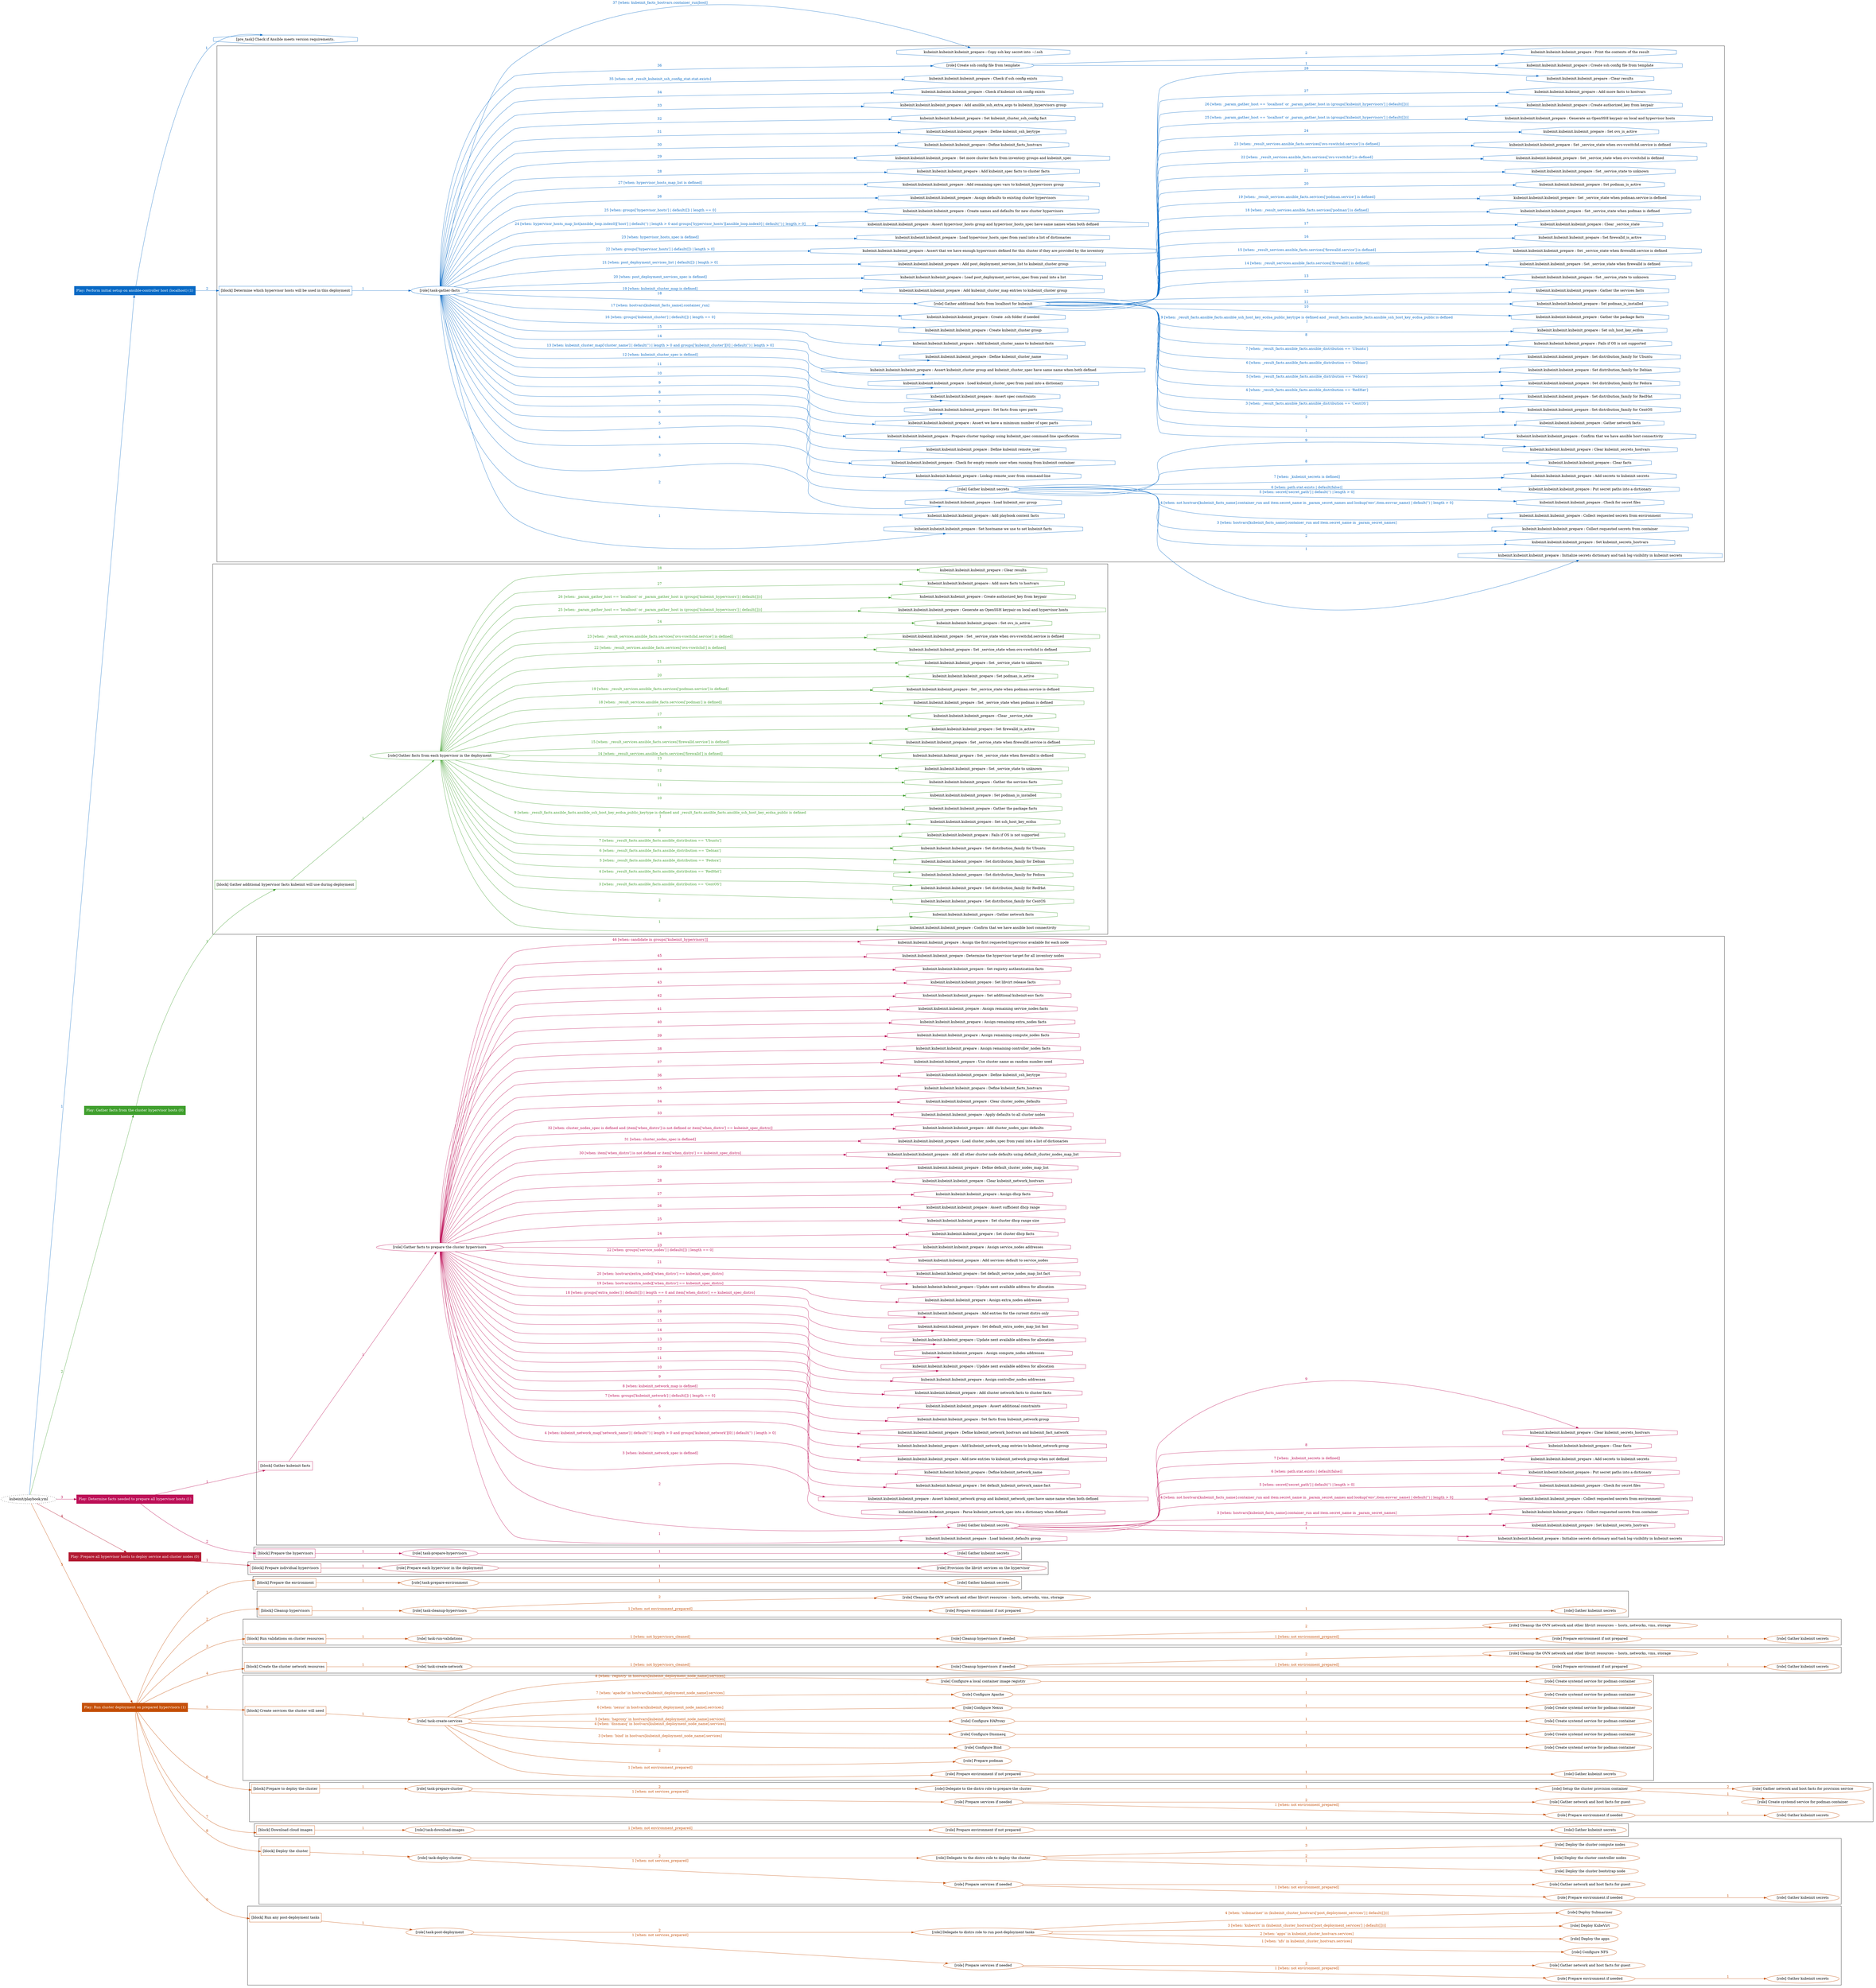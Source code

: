 digraph {
	graph [concentrate=true ordering=in rankdir=LR ratio=fill]
	edge [esep=5 sep=10]
	"kubeinit/playbook.yml" [URL="/home/runner/work/kubeinit/kubeinit/kubeinit/playbook.yml" id=playbook_d83cd888 style=dotted]
	"kubeinit/playbook.yml" -> play_4eaba8d5 [label="1 " color="#0769c5" fontcolor="#0769c5" id=edge_7e176c4a labeltooltip="1 " tooltip="1 "]
	subgraph "Play: Perform initial setup on ansible-controller host (localhost) (1)" {
		play_4eaba8d5 [label="Play: Perform initial setup on ansible-controller host (localhost) (1)" URL="/home/runner/work/kubeinit/kubeinit/kubeinit/playbook.yml" color="#0769c5" fontcolor="#ffffff" id=play_4eaba8d5 shape=box style=filled tooltip=localhost]
		pre_task_7346737e [label="[pre_task] Check if Ansible meets version requirements." URL="/home/runner/work/kubeinit/kubeinit/kubeinit/playbook.yml" color="#0769c5" id=pre_task_7346737e shape=octagon tooltip="Check if Ansible meets version requirements."]
		play_4eaba8d5 -> pre_task_7346737e [label="1 " color="#0769c5" fontcolor="#0769c5" id=edge_0c0bf147 labeltooltip="1 " tooltip="1 "]
		play_4eaba8d5 -> block_9ad78e41 [label=2 color="#0769c5" fontcolor="#0769c5" id=edge_adbad0fd labeltooltip=2 tooltip=2]
		subgraph cluster_block_9ad78e41 {
			block_9ad78e41 [label="[block] Determine which hypervisor hosts will be used in this deployment" URL="/home/runner/work/kubeinit/kubeinit/kubeinit/playbook.yml" color="#0769c5" id=block_9ad78e41 labeltooltip="Determine which hypervisor hosts will be used in this deployment" shape=box tooltip="Determine which hypervisor hosts will be used in this deployment"]
			block_9ad78e41 -> role_8a6758de [label="1 " color="#0769c5" fontcolor="#0769c5" id=edge_1b6f59de labeltooltip="1 " tooltip="1 "]
			subgraph "task-gather-facts" {
				role_8a6758de [label="[role] task-gather-facts" URL="/home/runner/work/kubeinit/kubeinit/kubeinit/playbook.yml" color="#0769c5" id=role_8a6758de tooltip="task-gather-facts"]
				task_c4768633 [label="kubeinit.kubeinit.kubeinit_prepare : Set hostname we use to set kubeinit facts" URL="/home/runner/.ansible/collections/ansible_collections/kubeinit/kubeinit/roles/kubeinit_prepare/tasks/build_hypervisors_group.yml" color="#0769c5" id=task_c4768633 shape=octagon tooltip="kubeinit.kubeinit.kubeinit_prepare : Set hostname we use to set kubeinit facts"]
				role_8a6758de -> task_c4768633 [label="1 " color="#0769c5" fontcolor="#0769c5" id=edge_37702d09 labeltooltip="1 " tooltip="1 "]
				task_75cdcea7 [label="kubeinit.kubeinit.kubeinit_prepare : Add playbook context facts" URL="/home/runner/.ansible/collections/ansible_collections/kubeinit/kubeinit/roles/kubeinit_prepare/tasks/build_hypervisors_group.yml" color="#0769c5" id=task_75cdcea7 shape=octagon tooltip="kubeinit.kubeinit.kubeinit_prepare : Add playbook context facts"]
				role_8a6758de -> task_75cdcea7 [label="2 " color="#0769c5" fontcolor="#0769c5" id=edge_6ef83c7c labeltooltip="2 " tooltip="2 "]
				task_e2df8915 [label="kubeinit.kubeinit.kubeinit_prepare : Load kubeinit_env group" URL="/home/runner/.ansible/collections/ansible_collections/kubeinit/kubeinit/roles/kubeinit_prepare/tasks/build_hypervisors_group.yml" color="#0769c5" id=task_e2df8915 shape=octagon tooltip="kubeinit.kubeinit.kubeinit_prepare : Load kubeinit_env group"]
				role_8a6758de -> task_e2df8915 [label="3 " color="#0769c5" fontcolor="#0769c5" id=edge_7ec059d2 labeltooltip="3 " tooltip="3 "]
				role_8a6758de -> role_1b69fb67 [label="4 " color="#0769c5" fontcolor="#0769c5" id=edge_caea1e7f labeltooltip="4 " tooltip="4 "]
				subgraph "Gather kubeinit secrets" {
					role_1b69fb67 [label="[role] Gather kubeinit secrets" URL="/home/runner/.ansible/collections/ansible_collections/kubeinit/kubeinit/roles/kubeinit_prepare/tasks/build_hypervisors_group.yml" color="#0769c5" id=role_1b69fb67 tooltip="Gather kubeinit secrets"]
					task_576dd9cb [label="kubeinit.kubeinit.kubeinit_prepare : Initialize secrets dictionary and task log visibility in kubeinit secrets" URL="/home/runner/.ansible/collections/ansible_collections/kubeinit/kubeinit/roles/kubeinit_prepare/tasks/gather_kubeinit_secrets.yml" color="#0769c5" id=task_576dd9cb shape=octagon tooltip="kubeinit.kubeinit.kubeinit_prepare : Initialize secrets dictionary and task log visibility in kubeinit secrets"]
					role_1b69fb67 -> task_576dd9cb [label="1 " color="#0769c5" fontcolor="#0769c5" id=edge_8e6cd55a labeltooltip="1 " tooltip="1 "]
					task_90144762 [label="kubeinit.kubeinit.kubeinit_prepare : Set kubeinit_secrets_hostvars" URL="/home/runner/.ansible/collections/ansible_collections/kubeinit/kubeinit/roles/kubeinit_prepare/tasks/gather_kubeinit_secrets.yml" color="#0769c5" id=task_90144762 shape=octagon tooltip="kubeinit.kubeinit.kubeinit_prepare : Set kubeinit_secrets_hostvars"]
					role_1b69fb67 -> task_90144762 [label="2 " color="#0769c5" fontcolor="#0769c5" id=edge_9ad55675 labeltooltip="2 " tooltip="2 "]
					task_16722d1a [label="kubeinit.kubeinit.kubeinit_prepare : Collect requested secrets from container" URL="/home/runner/.ansible/collections/ansible_collections/kubeinit/kubeinit/roles/kubeinit_prepare/tasks/gather_kubeinit_secrets.yml" color="#0769c5" id=task_16722d1a shape=octagon tooltip="kubeinit.kubeinit.kubeinit_prepare : Collect requested secrets from container"]
					role_1b69fb67 -> task_16722d1a [label="3 [when: hostvars[kubeinit_facts_name].container_run and item.secret_name in _param_secret_names]" color="#0769c5" fontcolor="#0769c5" id=edge_fbe98217 labeltooltip="3 [when: hostvars[kubeinit_facts_name].container_run and item.secret_name in _param_secret_names]" tooltip="3 [when: hostvars[kubeinit_facts_name].container_run and item.secret_name in _param_secret_names]"]
					task_8349f11d [label="kubeinit.kubeinit.kubeinit_prepare : Collect requested secrets from environment" URL="/home/runner/.ansible/collections/ansible_collections/kubeinit/kubeinit/roles/kubeinit_prepare/tasks/gather_kubeinit_secrets.yml" color="#0769c5" id=task_8349f11d shape=octagon tooltip="kubeinit.kubeinit.kubeinit_prepare : Collect requested secrets from environment"]
					role_1b69fb67 -> task_8349f11d [label="4 [when: not hostvars[kubeinit_facts_name].container_run and item.secret_name in _param_secret_names and lookup('env',item.envvar_name) | default('') | length > 0]" color="#0769c5" fontcolor="#0769c5" id=edge_4f410df2 labeltooltip="4 [when: not hostvars[kubeinit_facts_name].container_run and item.secret_name in _param_secret_names and lookup('env',item.envvar_name) | default('') | length > 0]" tooltip="4 [when: not hostvars[kubeinit_facts_name].container_run and item.secret_name in _param_secret_names and lookup('env',item.envvar_name) | default('') | length > 0]"]
					task_d8154e55 [label="kubeinit.kubeinit.kubeinit_prepare : Check for secret files" URL="/home/runner/.ansible/collections/ansible_collections/kubeinit/kubeinit/roles/kubeinit_prepare/tasks/gather_kubeinit_secrets.yml" color="#0769c5" id=task_d8154e55 shape=octagon tooltip="kubeinit.kubeinit.kubeinit_prepare : Check for secret files"]
					role_1b69fb67 -> task_d8154e55 [label="5 [when: secret['secret_path'] | default('') | length > 0]" color="#0769c5" fontcolor="#0769c5" id=edge_666f8f40 labeltooltip="5 [when: secret['secret_path'] | default('') | length > 0]" tooltip="5 [when: secret['secret_path'] | default('') | length > 0]"]
					task_9cb5b7b1 [label="kubeinit.kubeinit.kubeinit_prepare : Put secret paths into a dictionary" URL="/home/runner/.ansible/collections/ansible_collections/kubeinit/kubeinit/roles/kubeinit_prepare/tasks/gather_kubeinit_secrets.yml" color="#0769c5" id=task_9cb5b7b1 shape=octagon tooltip="kubeinit.kubeinit.kubeinit_prepare : Put secret paths into a dictionary"]
					role_1b69fb67 -> task_9cb5b7b1 [label="6 [when: path.stat.exists | default(false)]" color="#0769c5" fontcolor="#0769c5" id=edge_0d2df6e9 labeltooltip="6 [when: path.stat.exists | default(false)]" tooltip="6 [when: path.stat.exists | default(false)]"]
					task_7c5dbb0b [label="kubeinit.kubeinit.kubeinit_prepare : Add secrets to kubeinit secrets" URL="/home/runner/.ansible/collections/ansible_collections/kubeinit/kubeinit/roles/kubeinit_prepare/tasks/gather_kubeinit_secrets.yml" color="#0769c5" id=task_7c5dbb0b shape=octagon tooltip="kubeinit.kubeinit.kubeinit_prepare : Add secrets to kubeinit secrets"]
					role_1b69fb67 -> task_7c5dbb0b [label="7 [when: _kubeinit_secrets is defined]" color="#0769c5" fontcolor="#0769c5" id=edge_0c8c5ef4 labeltooltip="7 [when: _kubeinit_secrets is defined]" tooltip="7 [when: _kubeinit_secrets is defined]"]
					task_8ecef7d0 [label="kubeinit.kubeinit.kubeinit_prepare : Clear facts" URL="/home/runner/.ansible/collections/ansible_collections/kubeinit/kubeinit/roles/kubeinit_prepare/tasks/gather_kubeinit_secrets.yml" color="#0769c5" id=task_8ecef7d0 shape=octagon tooltip="kubeinit.kubeinit.kubeinit_prepare : Clear facts"]
					role_1b69fb67 -> task_8ecef7d0 [label="8 " color="#0769c5" fontcolor="#0769c5" id=edge_f5fb294d labeltooltip="8 " tooltip="8 "]
					task_4461cf7f [label="kubeinit.kubeinit.kubeinit_prepare : Clear kubeinit_secrets_hostvars" URL="/home/runner/.ansible/collections/ansible_collections/kubeinit/kubeinit/roles/kubeinit_prepare/tasks/gather_kubeinit_secrets.yml" color="#0769c5" id=task_4461cf7f shape=octagon tooltip="kubeinit.kubeinit.kubeinit_prepare : Clear kubeinit_secrets_hostvars"]
					role_1b69fb67 -> task_4461cf7f [label="9 " color="#0769c5" fontcolor="#0769c5" id=edge_b01a9e45 labeltooltip="9 " tooltip="9 "]
				}
				task_ca3eaaf3 [label="kubeinit.kubeinit.kubeinit_prepare : Lookup remote_user from command-line" URL="/home/runner/.ansible/collections/ansible_collections/kubeinit/kubeinit/roles/kubeinit_prepare/tasks/build_hypervisors_group.yml" color="#0769c5" id=task_ca3eaaf3 shape=octagon tooltip="kubeinit.kubeinit.kubeinit_prepare : Lookup remote_user from command-line"]
				role_8a6758de -> task_ca3eaaf3 [label="5 " color="#0769c5" fontcolor="#0769c5" id=edge_baebc362 labeltooltip="5 " tooltip="5 "]
				task_73521c09 [label="kubeinit.kubeinit.kubeinit_prepare : Check for empty remote user when running from kubeinit container" URL="/home/runner/.ansible/collections/ansible_collections/kubeinit/kubeinit/roles/kubeinit_prepare/tasks/build_hypervisors_group.yml" color="#0769c5" id=task_73521c09 shape=octagon tooltip="kubeinit.kubeinit.kubeinit_prepare : Check for empty remote user when running from kubeinit container"]
				role_8a6758de -> task_73521c09 [label="6 " color="#0769c5" fontcolor="#0769c5" id=edge_fab105ad labeltooltip="6 " tooltip="6 "]
				task_bef78484 [label="kubeinit.kubeinit.kubeinit_prepare : Define kubeinit remote_user" URL="/home/runner/.ansible/collections/ansible_collections/kubeinit/kubeinit/roles/kubeinit_prepare/tasks/build_hypervisors_group.yml" color="#0769c5" id=task_bef78484 shape=octagon tooltip="kubeinit.kubeinit.kubeinit_prepare : Define kubeinit remote_user"]
				role_8a6758de -> task_bef78484 [label="7 " color="#0769c5" fontcolor="#0769c5" id=edge_cb84c6e9 labeltooltip="7 " tooltip="7 "]
				task_4c8bceb2 [label="kubeinit.kubeinit.kubeinit_prepare : Prepare cluster topology using kubeinit_spec command-line specification" URL="/home/runner/.ansible/collections/ansible_collections/kubeinit/kubeinit/roles/kubeinit_prepare/tasks/build_hypervisors_group.yml" color="#0769c5" id=task_4c8bceb2 shape=octagon tooltip="kubeinit.kubeinit.kubeinit_prepare : Prepare cluster topology using kubeinit_spec command-line specification"]
				role_8a6758de -> task_4c8bceb2 [label="8 " color="#0769c5" fontcolor="#0769c5" id=edge_c7d3313d labeltooltip="8 " tooltip="8 "]
				task_b53cc04e [label="kubeinit.kubeinit.kubeinit_prepare : Assert we have a minimum number of spec parts" URL="/home/runner/.ansible/collections/ansible_collections/kubeinit/kubeinit/roles/kubeinit_prepare/tasks/build_hypervisors_group.yml" color="#0769c5" id=task_b53cc04e shape=octagon tooltip="kubeinit.kubeinit.kubeinit_prepare : Assert we have a minimum number of spec parts"]
				role_8a6758de -> task_b53cc04e [label="9 " color="#0769c5" fontcolor="#0769c5" id=edge_e5f6ac46 labeltooltip="9 " tooltip="9 "]
				task_46f97fdd [label="kubeinit.kubeinit.kubeinit_prepare : Set facts from spec parts" URL="/home/runner/.ansible/collections/ansible_collections/kubeinit/kubeinit/roles/kubeinit_prepare/tasks/build_hypervisors_group.yml" color="#0769c5" id=task_46f97fdd shape=octagon tooltip="kubeinit.kubeinit.kubeinit_prepare : Set facts from spec parts"]
				role_8a6758de -> task_46f97fdd [label="10 " color="#0769c5" fontcolor="#0769c5" id=edge_8cafabbf labeltooltip="10 " tooltip="10 "]
				task_6cc35e80 [label="kubeinit.kubeinit.kubeinit_prepare : Assert spec constraints" URL="/home/runner/.ansible/collections/ansible_collections/kubeinit/kubeinit/roles/kubeinit_prepare/tasks/build_hypervisors_group.yml" color="#0769c5" id=task_6cc35e80 shape=octagon tooltip="kubeinit.kubeinit.kubeinit_prepare : Assert spec constraints"]
				role_8a6758de -> task_6cc35e80 [label="11 " color="#0769c5" fontcolor="#0769c5" id=edge_3d29aa62 labeltooltip="11 " tooltip="11 "]
				task_d78be8c7 [label="kubeinit.kubeinit.kubeinit_prepare : Load kubeinit_cluster_spec from yaml into a dictionary" URL="/home/runner/.ansible/collections/ansible_collections/kubeinit/kubeinit/roles/kubeinit_prepare/tasks/build_hypervisors_group.yml" color="#0769c5" id=task_d78be8c7 shape=octagon tooltip="kubeinit.kubeinit.kubeinit_prepare : Load kubeinit_cluster_spec from yaml into a dictionary"]
				role_8a6758de -> task_d78be8c7 [label="12 [when: kubeinit_cluster_spec is defined]" color="#0769c5" fontcolor="#0769c5" id=edge_29a85715 labeltooltip="12 [when: kubeinit_cluster_spec is defined]" tooltip="12 [when: kubeinit_cluster_spec is defined]"]
				task_c52e1a2a [label="kubeinit.kubeinit.kubeinit_prepare : Assert kubeinit_cluster group and kubeinit_cluster_spec have same name when both defined" URL="/home/runner/.ansible/collections/ansible_collections/kubeinit/kubeinit/roles/kubeinit_prepare/tasks/build_hypervisors_group.yml" color="#0769c5" id=task_c52e1a2a shape=octagon tooltip="kubeinit.kubeinit.kubeinit_prepare : Assert kubeinit_cluster group and kubeinit_cluster_spec have same name when both defined"]
				role_8a6758de -> task_c52e1a2a [label="13 [when: kubeinit_cluster_map['cluster_name'] | default('') | length > 0 and groups['kubeinit_cluster'][0] | default('') | length > 0]" color="#0769c5" fontcolor="#0769c5" id=edge_9ea855ac labeltooltip="13 [when: kubeinit_cluster_map['cluster_name'] | default('') | length > 0 and groups['kubeinit_cluster'][0] | default('') | length > 0]" tooltip="13 [when: kubeinit_cluster_map['cluster_name'] | default('') | length > 0 and groups['kubeinit_cluster'][0] | default('') | length > 0]"]
				task_dce0f987 [label="kubeinit.kubeinit.kubeinit_prepare : Define kubeinit_cluster_name" URL="/home/runner/.ansible/collections/ansible_collections/kubeinit/kubeinit/roles/kubeinit_prepare/tasks/build_hypervisors_group.yml" color="#0769c5" id=task_dce0f987 shape=octagon tooltip="kubeinit.kubeinit.kubeinit_prepare : Define kubeinit_cluster_name"]
				role_8a6758de -> task_dce0f987 [label="14 " color="#0769c5" fontcolor="#0769c5" id=edge_06291d85 labeltooltip="14 " tooltip="14 "]
				task_f0c6deff [label="kubeinit.kubeinit.kubeinit_prepare : Add kubeinit_cluster_name to kubeinit-facts" URL="/home/runner/.ansible/collections/ansible_collections/kubeinit/kubeinit/roles/kubeinit_prepare/tasks/build_hypervisors_group.yml" color="#0769c5" id=task_f0c6deff shape=octagon tooltip="kubeinit.kubeinit.kubeinit_prepare : Add kubeinit_cluster_name to kubeinit-facts"]
				role_8a6758de -> task_f0c6deff [label="15 " color="#0769c5" fontcolor="#0769c5" id=edge_2ba66e52 labeltooltip="15 " tooltip="15 "]
				task_26b1219b [label="kubeinit.kubeinit.kubeinit_prepare : Create kubeinit_cluster group" URL="/home/runner/.ansible/collections/ansible_collections/kubeinit/kubeinit/roles/kubeinit_prepare/tasks/build_hypervisors_group.yml" color="#0769c5" id=task_26b1219b shape=octagon tooltip="kubeinit.kubeinit.kubeinit_prepare : Create kubeinit_cluster group"]
				role_8a6758de -> task_26b1219b [label="16 [when: groups['kubeinit_cluster'] | default([]) | length == 0]" color="#0769c5" fontcolor="#0769c5" id=edge_d2b22d0e labeltooltip="16 [when: groups['kubeinit_cluster'] | default([]) | length == 0]" tooltip="16 [when: groups['kubeinit_cluster'] | default([]) | length == 0]"]
				task_b2c80454 [label="kubeinit.kubeinit.kubeinit_prepare : Create .ssh folder if needed" URL="/home/runner/.ansible/collections/ansible_collections/kubeinit/kubeinit/roles/kubeinit_prepare/tasks/build_hypervisors_group.yml" color="#0769c5" id=task_b2c80454 shape=octagon tooltip="kubeinit.kubeinit.kubeinit_prepare : Create .ssh folder if needed"]
				role_8a6758de -> task_b2c80454 [label="17 [when: hostvars[kubeinit_facts_name].container_run]" color="#0769c5" fontcolor="#0769c5" id=edge_093d94d2 labeltooltip="17 [when: hostvars[kubeinit_facts_name].container_run]" tooltip="17 [when: hostvars[kubeinit_facts_name].container_run]"]
				role_8a6758de -> role_fba23d4b [label="18 " color="#0769c5" fontcolor="#0769c5" id=edge_975e0a82 labeltooltip="18 " tooltip="18 "]
				subgraph "Gather additional facts from localhost for kubeinit" {
					role_fba23d4b [label="[role] Gather additional facts from localhost for kubeinit" URL="/home/runner/.ansible/collections/ansible_collections/kubeinit/kubeinit/roles/kubeinit_prepare/tasks/build_hypervisors_group.yml" color="#0769c5" id=role_fba23d4b tooltip="Gather additional facts from localhost for kubeinit"]
					task_f7801f08 [label="kubeinit.kubeinit.kubeinit_prepare : Confirm that we have ansible host connectivity" URL="/home/runner/.ansible/collections/ansible_collections/kubeinit/kubeinit/roles/kubeinit_prepare/tasks/gather_host_facts.yml" color="#0769c5" id=task_f7801f08 shape=octagon tooltip="kubeinit.kubeinit.kubeinit_prepare : Confirm that we have ansible host connectivity"]
					role_fba23d4b -> task_f7801f08 [label="1 " color="#0769c5" fontcolor="#0769c5" id=edge_e3000977 labeltooltip="1 " tooltip="1 "]
					task_602c6d5a [label="kubeinit.kubeinit.kubeinit_prepare : Gather network facts" URL="/home/runner/.ansible/collections/ansible_collections/kubeinit/kubeinit/roles/kubeinit_prepare/tasks/gather_host_facts.yml" color="#0769c5" id=task_602c6d5a shape=octagon tooltip="kubeinit.kubeinit.kubeinit_prepare : Gather network facts"]
					role_fba23d4b -> task_602c6d5a [label="2 " color="#0769c5" fontcolor="#0769c5" id=edge_827943d7 labeltooltip="2 " tooltip="2 "]
					task_75bec4b3 [label="kubeinit.kubeinit.kubeinit_prepare : Set distribution_family for CentOS" URL="/home/runner/.ansible/collections/ansible_collections/kubeinit/kubeinit/roles/kubeinit_prepare/tasks/gather_host_facts.yml" color="#0769c5" id=task_75bec4b3 shape=octagon tooltip="kubeinit.kubeinit.kubeinit_prepare : Set distribution_family for CentOS"]
					role_fba23d4b -> task_75bec4b3 [label="3 [when: _result_facts.ansible_facts.ansible_distribution == 'CentOS']" color="#0769c5" fontcolor="#0769c5" id=edge_5aa6e73a labeltooltip="3 [when: _result_facts.ansible_facts.ansible_distribution == 'CentOS']" tooltip="3 [when: _result_facts.ansible_facts.ansible_distribution == 'CentOS']"]
					task_22c0c9e5 [label="kubeinit.kubeinit.kubeinit_prepare : Set distribution_family for RedHat" URL="/home/runner/.ansible/collections/ansible_collections/kubeinit/kubeinit/roles/kubeinit_prepare/tasks/gather_host_facts.yml" color="#0769c5" id=task_22c0c9e5 shape=octagon tooltip="kubeinit.kubeinit.kubeinit_prepare : Set distribution_family for RedHat"]
					role_fba23d4b -> task_22c0c9e5 [label="4 [when: _result_facts.ansible_facts.ansible_distribution == 'RedHat']" color="#0769c5" fontcolor="#0769c5" id=edge_c3405e38 labeltooltip="4 [when: _result_facts.ansible_facts.ansible_distribution == 'RedHat']" tooltip="4 [when: _result_facts.ansible_facts.ansible_distribution == 'RedHat']"]
					task_b3bbeaeb [label="kubeinit.kubeinit.kubeinit_prepare : Set distribution_family for Fedora" URL="/home/runner/.ansible/collections/ansible_collections/kubeinit/kubeinit/roles/kubeinit_prepare/tasks/gather_host_facts.yml" color="#0769c5" id=task_b3bbeaeb shape=octagon tooltip="kubeinit.kubeinit.kubeinit_prepare : Set distribution_family for Fedora"]
					role_fba23d4b -> task_b3bbeaeb [label="5 [when: _result_facts.ansible_facts.ansible_distribution == 'Fedora']" color="#0769c5" fontcolor="#0769c5" id=edge_d4b3263b labeltooltip="5 [when: _result_facts.ansible_facts.ansible_distribution == 'Fedora']" tooltip="5 [when: _result_facts.ansible_facts.ansible_distribution == 'Fedora']"]
					task_81c099d3 [label="kubeinit.kubeinit.kubeinit_prepare : Set distribution_family for Debian" URL="/home/runner/.ansible/collections/ansible_collections/kubeinit/kubeinit/roles/kubeinit_prepare/tasks/gather_host_facts.yml" color="#0769c5" id=task_81c099d3 shape=octagon tooltip="kubeinit.kubeinit.kubeinit_prepare : Set distribution_family for Debian"]
					role_fba23d4b -> task_81c099d3 [label="6 [when: _result_facts.ansible_facts.ansible_distribution == 'Debian']" color="#0769c5" fontcolor="#0769c5" id=edge_a55adf5e labeltooltip="6 [when: _result_facts.ansible_facts.ansible_distribution == 'Debian']" tooltip="6 [when: _result_facts.ansible_facts.ansible_distribution == 'Debian']"]
					task_8ac7571c [label="kubeinit.kubeinit.kubeinit_prepare : Set distribution_family for Ubuntu" URL="/home/runner/.ansible/collections/ansible_collections/kubeinit/kubeinit/roles/kubeinit_prepare/tasks/gather_host_facts.yml" color="#0769c5" id=task_8ac7571c shape=octagon tooltip="kubeinit.kubeinit.kubeinit_prepare : Set distribution_family for Ubuntu"]
					role_fba23d4b -> task_8ac7571c [label="7 [when: _result_facts.ansible_facts.ansible_distribution == 'Ubuntu']" color="#0769c5" fontcolor="#0769c5" id=edge_d7c9aae0 labeltooltip="7 [when: _result_facts.ansible_facts.ansible_distribution == 'Ubuntu']" tooltip="7 [when: _result_facts.ansible_facts.ansible_distribution == 'Ubuntu']"]
					task_932ad032 [label="kubeinit.kubeinit.kubeinit_prepare : Fails if OS is not supported" URL="/home/runner/.ansible/collections/ansible_collections/kubeinit/kubeinit/roles/kubeinit_prepare/tasks/gather_host_facts.yml" color="#0769c5" id=task_932ad032 shape=octagon tooltip="kubeinit.kubeinit.kubeinit_prepare : Fails if OS is not supported"]
					role_fba23d4b -> task_932ad032 [label="8 " color="#0769c5" fontcolor="#0769c5" id=edge_51112bb4 labeltooltip="8 " tooltip="8 "]
					task_2f5e99fb [label="kubeinit.kubeinit.kubeinit_prepare : Set ssh_host_key_ecdsa" URL="/home/runner/.ansible/collections/ansible_collections/kubeinit/kubeinit/roles/kubeinit_prepare/tasks/gather_host_facts.yml" color="#0769c5" id=task_2f5e99fb shape=octagon tooltip="kubeinit.kubeinit.kubeinit_prepare : Set ssh_host_key_ecdsa"]
					role_fba23d4b -> task_2f5e99fb [label="9 [when: _result_facts.ansible_facts.ansible_ssh_host_key_ecdsa_public_keytype is defined and _result_facts.ansible_facts.ansible_ssh_host_key_ecdsa_public is defined
]" color="#0769c5" fontcolor="#0769c5" id=edge_a36c338e labeltooltip="9 [when: _result_facts.ansible_facts.ansible_ssh_host_key_ecdsa_public_keytype is defined and _result_facts.ansible_facts.ansible_ssh_host_key_ecdsa_public is defined
]" tooltip="9 [when: _result_facts.ansible_facts.ansible_ssh_host_key_ecdsa_public_keytype is defined and _result_facts.ansible_facts.ansible_ssh_host_key_ecdsa_public is defined
]"]
					task_8ae36461 [label="kubeinit.kubeinit.kubeinit_prepare : Gather the package facts" URL="/home/runner/.ansible/collections/ansible_collections/kubeinit/kubeinit/roles/kubeinit_prepare/tasks/gather_host_facts.yml" color="#0769c5" id=task_8ae36461 shape=octagon tooltip="kubeinit.kubeinit.kubeinit_prepare : Gather the package facts"]
					role_fba23d4b -> task_8ae36461 [label="10 " color="#0769c5" fontcolor="#0769c5" id=edge_620e465b labeltooltip="10 " tooltip="10 "]
					task_45ee44ce [label="kubeinit.kubeinit.kubeinit_prepare : Set podman_is_installed" URL="/home/runner/.ansible/collections/ansible_collections/kubeinit/kubeinit/roles/kubeinit_prepare/tasks/gather_host_facts.yml" color="#0769c5" id=task_45ee44ce shape=octagon tooltip="kubeinit.kubeinit.kubeinit_prepare : Set podman_is_installed"]
					role_fba23d4b -> task_45ee44ce [label="11 " color="#0769c5" fontcolor="#0769c5" id=edge_d7141883 labeltooltip="11 " tooltip="11 "]
					task_17ec3c6b [label="kubeinit.kubeinit.kubeinit_prepare : Gather the services facts" URL="/home/runner/.ansible/collections/ansible_collections/kubeinit/kubeinit/roles/kubeinit_prepare/tasks/gather_host_facts.yml" color="#0769c5" id=task_17ec3c6b shape=octagon tooltip="kubeinit.kubeinit.kubeinit_prepare : Gather the services facts"]
					role_fba23d4b -> task_17ec3c6b [label="12 " color="#0769c5" fontcolor="#0769c5" id=edge_8609e2d3 labeltooltip="12 " tooltip="12 "]
					task_d3fbc36b [label="kubeinit.kubeinit.kubeinit_prepare : Set _service_state to unknown" URL="/home/runner/.ansible/collections/ansible_collections/kubeinit/kubeinit/roles/kubeinit_prepare/tasks/gather_host_facts.yml" color="#0769c5" id=task_d3fbc36b shape=octagon tooltip="kubeinit.kubeinit.kubeinit_prepare : Set _service_state to unknown"]
					role_fba23d4b -> task_d3fbc36b [label="13 " color="#0769c5" fontcolor="#0769c5" id=edge_a3bc038f labeltooltip="13 " tooltip="13 "]
					task_b7bc71e0 [label="kubeinit.kubeinit.kubeinit_prepare : Set _service_state when firewalld is defined" URL="/home/runner/.ansible/collections/ansible_collections/kubeinit/kubeinit/roles/kubeinit_prepare/tasks/gather_host_facts.yml" color="#0769c5" id=task_b7bc71e0 shape=octagon tooltip="kubeinit.kubeinit.kubeinit_prepare : Set _service_state when firewalld is defined"]
					role_fba23d4b -> task_b7bc71e0 [label="14 [when: _result_services.ansible_facts.services['firewalld'] is defined]" color="#0769c5" fontcolor="#0769c5" id=edge_d5a1b598 labeltooltip="14 [when: _result_services.ansible_facts.services['firewalld'] is defined]" tooltip="14 [when: _result_services.ansible_facts.services['firewalld'] is defined]"]
					task_e27451ef [label="kubeinit.kubeinit.kubeinit_prepare : Set _service_state when firewalld.service is defined" URL="/home/runner/.ansible/collections/ansible_collections/kubeinit/kubeinit/roles/kubeinit_prepare/tasks/gather_host_facts.yml" color="#0769c5" id=task_e27451ef shape=octagon tooltip="kubeinit.kubeinit.kubeinit_prepare : Set _service_state when firewalld.service is defined"]
					role_fba23d4b -> task_e27451ef [label="15 [when: _result_services.ansible_facts.services['firewalld.service'] is defined]" color="#0769c5" fontcolor="#0769c5" id=edge_89524994 labeltooltip="15 [when: _result_services.ansible_facts.services['firewalld.service'] is defined]" tooltip="15 [when: _result_services.ansible_facts.services['firewalld.service'] is defined]"]
					task_3885cada [label="kubeinit.kubeinit.kubeinit_prepare : Set firewalld_is_active" URL="/home/runner/.ansible/collections/ansible_collections/kubeinit/kubeinit/roles/kubeinit_prepare/tasks/gather_host_facts.yml" color="#0769c5" id=task_3885cada shape=octagon tooltip="kubeinit.kubeinit.kubeinit_prepare : Set firewalld_is_active"]
					role_fba23d4b -> task_3885cada [label="16 " color="#0769c5" fontcolor="#0769c5" id=edge_fdb73440 labeltooltip="16 " tooltip="16 "]
					task_60250fb0 [label="kubeinit.kubeinit.kubeinit_prepare : Clear _service_state" URL="/home/runner/.ansible/collections/ansible_collections/kubeinit/kubeinit/roles/kubeinit_prepare/tasks/gather_host_facts.yml" color="#0769c5" id=task_60250fb0 shape=octagon tooltip="kubeinit.kubeinit.kubeinit_prepare : Clear _service_state"]
					role_fba23d4b -> task_60250fb0 [label="17 " color="#0769c5" fontcolor="#0769c5" id=edge_2549cbb2 labeltooltip="17 " tooltip="17 "]
					task_6660801a [label="kubeinit.kubeinit.kubeinit_prepare : Set _service_state when podman is defined" URL="/home/runner/.ansible/collections/ansible_collections/kubeinit/kubeinit/roles/kubeinit_prepare/tasks/gather_host_facts.yml" color="#0769c5" id=task_6660801a shape=octagon tooltip="kubeinit.kubeinit.kubeinit_prepare : Set _service_state when podman is defined"]
					role_fba23d4b -> task_6660801a [label="18 [when: _result_services.ansible_facts.services['podman'] is defined]" color="#0769c5" fontcolor="#0769c5" id=edge_79234ff3 labeltooltip="18 [when: _result_services.ansible_facts.services['podman'] is defined]" tooltip="18 [when: _result_services.ansible_facts.services['podman'] is defined]"]
					task_b76bf2cd [label="kubeinit.kubeinit.kubeinit_prepare : Set _service_state when podman.service is defined" URL="/home/runner/.ansible/collections/ansible_collections/kubeinit/kubeinit/roles/kubeinit_prepare/tasks/gather_host_facts.yml" color="#0769c5" id=task_b76bf2cd shape=octagon tooltip="kubeinit.kubeinit.kubeinit_prepare : Set _service_state when podman.service is defined"]
					role_fba23d4b -> task_b76bf2cd [label="19 [when: _result_services.ansible_facts.services['podman.service'] is defined]" color="#0769c5" fontcolor="#0769c5" id=edge_07be6090 labeltooltip="19 [when: _result_services.ansible_facts.services['podman.service'] is defined]" tooltip="19 [when: _result_services.ansible_facts.services['podman.service'] is defined]"]
					task_a2e57bfd [label="kubeinit.kubeinit.kubeinit_prepare : Set podman_is_active" URL="/home/runner/.ansible/collections/ansible_collections/kubeinit/kubeinit/roles/kubeinit_prepare/tasks/gather_host_facts.yml" color="#0769c5" id=task_a2e57bfd shape=octagon tooltip="kubeinit.kubeinit.kubeinit_prepare : Set podman_is_active"]
					role_fba23d4b -> task_a2e57bfd [label="20 " color="#0769c5" fontcolor="#0769c5" id=edge_47c21999 labeltooltip="20 " tooltip="20 "]
					task_1f524189 [label="kubeinit.kubeinit.kubeinit_prepare : Set _service_state to unknown" URL="/home/runner/.ansible/collections/ansible_collections/kubeinit/kubeinit/roles/kubeinit_prepare/tasks/gather_host_facts.yml" color="#0769c5" id=task_1f524189 shape=octagon tooltip="kubeinit.kubeinit.kubeinit_prepare : Set _service_state to unknown"]
					role_fba23d4b -> task_1f524189 [label="21 " color="#0769c5" fontcolor="#0769c5" id=edge_f0b22429 labeltooltip="21 " tooltip="21 "]
					task_d0cb5c03 [label="kubeinit.kubeinit.kubeinit_prepare : Set _service_state when ovs-vswitchd is defined" URL="/home/runner/.ansible/collections/ansible_collections/kubeinit/kubeinit/roles/kubeinit_prepare/tasks/gather_host_facts.yml" color="#0769c5" id=task_d0cb5c03 shape=octagon tooltip="kubeinit.kubeinit.kubeinit_prepare : Set _service_state when ovs-vswitchd is defined"]
					role_fba23d4b -> task_d0cb5c03 [label="22 [when: _result_services.ansible_facts.services['ovs-vswitchd'] is defined]" color="#0769c5" fontcolor="#0769c5" id=edge_93e0664a labeltooltip="22 [when: _result_services.ansible_facts.services['ovs-vswitchd'] is defined]" tooltip="22 [when: _result_services.ansible_facts.services['ovs-vswitchd'] is defined]"]
					task_2285cae1 [label="kubeinit.kubeinit.kubeinit_prepare : Set _service_state when ovs-vswitchd.service is defined" URL="/home/runner/.ansible/collections/ansible_collections/kubeinit/kubeinit/roles/kubeinit_prepare/tasks/gather_host_facts.yml" color="#0769c5" id=task_2285cae1 shape=octagon tooltip="kubeinit.kubeinit.kubeinit_prepare : Set _service_state when ovs-vswitchd.service is defined"]
					role_fba23d4b -> task_2285cae1 [label="23 [when: _result_services.ansible_facts.services['ovs-vswitchd.service'] is defined]" color="#0769c5" fontcolor="#0769c5" id=edge_0be05320 labeltooltip="23 [when: _result_services.ansible_facts.services['ovs-vswitchd.service'] is defined]" tooltip="23 [when: _result_services.ansible_facts.services['ovs-vswitchd.service'] is defined]"]
					task_f1429ef8 [label="kubeinit.kubeinit.kubeinit_prepare : Set ovs_is_active" URL="/home/runner/.ansible/collections/ansible_collections/kubeinit/kubeinit/roles/kubeinit_prepare/tasks/gather_host_facts.yml" color="#0769c5" id=task_f1429ef8 shape=octagon tooltip="kubeinit.kubeinit.kubeinit_prepare : Set ovs_is_active"]
					role_fba23d4b -> task_f1429ef8 [label="24 " color="#0769c5" fontcolor="#0769c5" id=edge_3f334251 labeltooltip="24 " tooltip="24 "]
					task_1805e3e0 [label="kubeinit.kubeinit.kubeinit_prepare : Generate an OpenSSH keypair on local and hypervisor hosts" URL="/home/runner/.ansible/collections/ansible_collections/kubeinit/kubeinit/roles/kubeinit_prepare/tasks/gather_host_facts.yml" color="#0769c5" id=task_1805e3e0 shape=octagon tooltip="kubeinit.kubeinit.kubeinit_prepare : Generate an OpenSSH keypair on local and hypervisor hosts"]
					role_fba23d4b -> task_1805e3e0 [label="25 [when: _param_gather_host == 'localhost' or _param_gather_host in (groups['kubeinit_hypervisors'] | default([]))]" color="#0769c5" fontcolor="#0769c5" id=edge_d33c675b labeltooltip="25 [when: _param_gather_host == 'localhost' or _param_gather_host in (groups['kubeinit_hypervisors'] | default([]))]" tooltip="25 [when: _param_gather_host == 'localhost' or _param_gather_host in (groups['kubeinit_hypervisors'] | default([]))]"]
					task_8a865060 [label="kubeinit.kubeinit.kubeinit_prepare : Create authorized_key from keypair" URL="/home/runner/.ansible/collections/ansible_collections/kubeinit/kubeinit/roles/kubeinit_prepare/tasks/gather_host_facts.yml" color="#0769c5" id=task_8a865060 shape=octagon tooltip="kubeinit.kubeinit.kubeinit_prepare : Create authorized_key from keypair"]
					role_fba23d4b -> task_8a865060 [label="26 [when: _param_gather_host == 'localhost' or _param_gather_host in (groups['kubeinit_hypervisors'] | default([]))]" color="#0769c5" fontcolor="#0769c5" id=edge_3e899be5 labeltooltip="26 [when: _param_gather_host == 'localhost' or _param_gather_host in (groups['kubeinit_hypervisors'] | default([]))]" tooltip="26 [when: _param_gather_host == 'localhost' or _param_gather_host in (groups['kubeinit_hypervisors'] | default([]))]"]
					task_e1515685 [label="kubeinit.kubeinit.kubeinit_prepare : Add more facts to hostvars" URL="/home/runner/.ansible/collections/ansible_collections/kubeinit/kubeinit/roles/kubeinit_prepare/tasks/gather_host_facts.yml" color="#0769c5" id=task_e1515685 shape=octagon tooltip="kubeinit.kubeinit.kubeinit_prepare : Add more facts to hostvars"]
					role_fba23d4b -> task_e1515685 [label="27 " color="#0769c5" fontcolor="#0769c5" id=edge_e33fd322 labeltooltip="27 " tooltip="27 "]
					task_ab9a3e5e [label="kubeinit.kubeinit.kubeinit_prepare : Clear results" URL="/home/runner/.ansible/collections/ansible_collections/kubeinit/kubeinit/roles/kubeinit_prepare/tasks/gather_host_facts.yml" color="#0769c5" id=task_ab9a3e5e shape=octagon tooltip="kubeinit.kubeinit.kubeinit_prepare : Clear results"]
					role_fba23d4b -> task_ab9a3e5e [label="28 " color="#0769c5" fontcolor="#0769c5" id=edge_ce08a3fd labeltooltip="28 " tooltip="28 "]
				}
				task_c9a577c3 [label="kubeinit.kubeinit.kubeinit_prepare : Add kubeinit_cluster_map entries to kubeinit_cluster group" URL="/home/runner/.ansible/collections/ansible_collections/kubeinit/kubeinit/roles/kubeinit_prepare/tasks/build_hypervisors_group.yml" color="#0769c5" id=task_c9a577c3 shape=octagon tooltip="kubeinit.kubeinit.kubeinit_prepare : Add kubeinit_cluster_map entries to kubeinit_cluster group"]
				role_8a6758de -> task_c9a577c3 [label="19 [when: kubeinit_cluster_map is defined]" color="#0769c5" fontcolor="#0769c5" id=edge_82ff135f labeltooltip="19 [when: kubeinit_cluster_map is defined]" tooltip="19 [when: kubeinit_cluster_map is defined]"]
				task_693d7267 [label="kubeinit.kubeinit.kubeinit_prepare : Load post_deployment_services_spec from yaml into a list" URL="/home/runner/.ansible/collections/ansible_collections/kubeinit/kubeinit/roles/kubeinit_prepare/tasks/build_hypervisors_group.yml" color="#0769c5" id=task_693d7267 shape=octagon tooltip="kubeinit.kubeinit.kubeinit_prepare : Load post_deployment_services_spec from yaml into a list"]
				role_8a6758de -> task_693d7267 [label="20 [when: post_deployment_services_spec is defined]" color="#0769c5" fontcolor="#0769c5" id=edge_0aa250bc labeltooltip="20 [when: post_deployment_services_spec is defined]" tooltip="20 [when: post_deployment_services_spec is defined]"]
				task_5b950b78 [label="kubeinit.kubeinit.kubeinit_prepare : Add post_deployment_services_list to kubeinit_cluster group" URL="/home/runner/.ansible/collections/ansible_collections/kubeinit/kubeinit/roles/kubeinit_prepare/tasks/build_hypervisors_group.yml" color="#0769c5" id=task_5b950b78 shape=octagon tooltip="kubeinit.kubeinit.kubeinit_prepare : Add post_deployment_services_list to kubeinit_cluster group"]
				role_8a6758de -> task_5b950b78 [label="21 [when: post_deployment_services_list | default([]) | length > 0]" color="#0769c5" fontcolor="#0769c5" id=edge_3971f616 labeltooltip="21 [when: post_deployment_services_list | default([]) | length > 0]" tooltip="21 [when: post_deployment_services_list | default([]) | length > 0]"]
				task_e01f5b91 [label="kubeinit.kubeinit.kubeinit_prepare : Assert that we have enough hypervisors defined for this cluster if they are provided by the inventory" URL="/home/runner/.ansible/collections/ansible_collections/kubeinit/kubeinit/roles/kubeinit_prepare/tasks/build_hypervisors_group.yml" color="#0769c5" id=task_e01f5b91 shape=octagon tooltip="kubeinit.kubeinit.kubeinit_prepare : Assert that we have enough hypervisors defined for this cluster if they are provided by the inventory"]
				role_8a6758de -> task_e01f5b91 [label="22 [when: groups['hypervisor_hosts'] | default([]) | length > 0]" color="#0769c5" fontcolor="#0769c5" id=edge_7e9c8479 labeltooltip="22 [when: groups['hypervisor_hosts'] | default([]) | length > 0]" tooltip="22 [when: groups['hypervisor_hosts'] | default([]) | length > 0]"]
				task_ec9b9926 [label="kubeinit.kubeinit.kubeinit_prepare : Load hypervisor_hosts_spec from yaml into a list of dictionaries" URL="/home/runner/.ansible/collections/ansible_collections/kubeinit/kubeinit/roles/kubeinit_prepare/tasks/build_hypervisors_group.yml" color="#0769c5" id=task_ec9b9926 shape=octagon tooltip="kubeinit.kubeinit.kubeinit_prepare : Load hypervisor_hosts_spec from yaml into a list of dictionaries"]
				role_8a6758de -> task_ec9b9926 [label="23 [when: hypervisor_hosts_spec is defined]" color="#0769c5" fontcolor="#0769c5" id=edge_d033a50a labeltooltip="23 [when: hypervisor_hosts_spec is defined]" tooltip="23 [when: hypervisor_hosts_spec is defined]"]
				task_1262d8a5 [label="kubeinit.kubeinit.kubeinit_prepare : Assert hypervisor_hosts group and hypervisor_hosts_spec have same names when both defined" URL="/home/runner/.ansible/collections/ansible_collections/kubeinit/kubeinit/roles/kubeinit_prepare/tasks/build_hypervisors_group.yml" color="#0769c5" id=task_1262d8a5 shape=octagon tooltip="kubeinit.kubeinit.kubeinit_prepare : Assert hypervisor_hosts group and hypervisor_hosts_spec have same names when both defined"]
				role_8a6758de -> task_1262d8a5 [label="24 [when: hypervisor_hosts_map_list[ansible_loop.index0]['host'] | default('') | length > 0 and groups['hypervisor_hosts'][ansible_loop.index0] | default('') | length > 0]" color="#0769c5" fontcolor="#0769c5" id=edge_7e4b68b6 labeltooltip="24 [when: hypervisor_hosts_map_list[ansible_loop.index0]['host'] | default('') | length > 0 and groups['hypervisor_hosts'][ansible_loop.index0] | default('') | length > 0]" tooltip="24 [when: hypervisor_hosts_map_list[ansible_loop.index0]['host'] | default('') | length > 0 and groups['hypervisor_hosts'][ansible_loop.index0] | default('') | length > 0]"]
				task_e11ee75c [label="kubeinit.kubeinit.kubeinit_prepare : Create names and defaults for new cluster hypervisors" URL="/home/runner/.ansible/collections/ansible_collections/kubeinit/kubeinit/roles/kubeinit_prepare/tasks/build_hypervisors_group.yml" color="#0769c5" id=task_e11ee75c shape=octagon tooltip="kubeinit.kubeinit.kubeinit_prepare : Create names and defaults for new cluster hypervisors"]
				role_8a6758de -> task_e11ee75c [label="25 [when: groups['hypervisor_hosts'] | default([]) | length == 0]" color="#0769c5" fontcolor="#0769c5" id=edge_5222defb labeltooltip="25 [when: groups['hypervisor_hosts'] | default([]) | length == 0]" tooltip="25 [when: groups['hypervisor_hosts'] | default([]) | length == 0]"]
				task_c23dbaff [label="kubeinit.kubeinit.kubeinit_prepare : Assign defaults to existing cluster hypervisors" URL="/home/runner/.ansible/collections/ansible_collections/kubeinit/kubeinit/roles/kubeinit_prepare/tasks/build_hypervisors_group.yml" color="#0769c5" id=task_c23dbaff shape=octagon tooltip="kubeinit.kubeinit.kubeinit_prepare : Assign defaults to existing cluster hypervisors"]
				role_8a6758de -> task_c23dbaff [label="26 " color="#0769c5" fontcolor="#0769c5" id=edge_1b191cec labeltooltip="26 " tooltip="26 "]
				task_32d47b98 [label="kubeinit.kubeinit.kubeinit_prepare : Add remaining spec vars to kubeinit_hypervisors group" URL="/home/runner/.ansible/collections/ansible_collections/kubeinit/kubeinit/roles/kubeinit_prepare/tasks/build_hypervisors_group.yml" color="#0769c5" id=task_32d47b98 shape=octagon tooltip="kubeinit.kubeinit.kubeinit_prepare : Add remaining spec vars to kubeinit_hypervisors group"]
				role_8a6758de -> task_32d47b98 [label="27 [when: hypervisor_hosts_map_list is defined]" color="#0769c5" fontcolor="#0769c5" id=edge_fde21338 labeltooltip="27 [when: hypervisor_hosts_map_list is defined]" tooltip="27 [when: hypervisor_hosts_map_list is defined]"]
				task_ed2d1117 [label="kubeinit.kubeinit.kubeinit_prepare : Add kubeinit_spec facts to cluster facts" URL="/home/runner/.ansible/collections/ansible_collections/kubeinit/kubeinit/roles/kubeinit_prepare/tasks/build_hypervisors_group.yml" color="#0769c5" id=task_ed2d1117 shape=octagon tooltip="kubeinit.kubeinit.kubeinit_prepare : Add kubeinit_spec facts to cluster facts"]
				role_8a6758de -> task_ed2d1117 [label="28 " color="#0769c5" fontcolor="#0769c5" id=edge_b3b713ed labeltooltip="28 " tooltip="28 "]
				task_68ecdf3f [label="kubeinit.kubeinit.kubeinit_prepare : Set more cluster facts from inventory groups and kubeinit_spec" URL="/home/runner/.ansible/collections/ansible_collections/kubeinit/kubeinit/roles/kubeinit_prepare/tasks/build_hypervisors_group.yml" color="#0769c5" id=task_68ecdf3f shape=octagon tooltip="kubeinit.kubeinit.kubeinit_prepare : Set more cluster facts from inventory groups and kubeinit_spec"]
				role_8a6758de -> task_68ecdf3f [label="29 " color="#0769c5" fontcolor="#0769c5" id=edge_c8710c04 labeltooltip="29 " tooltip="29 "]
				task_b7444c64 [label="kubeinit.kubeinit.kubeinit_prepare : Define kubeinit_facts_hostvars" URL="/home/runner/.ansible/collections/ansible_collections/kubeinit/kubeinit/roles/kubeinit_prepare/tasks/build_hypervisors_group.yml" color="#0769c5" id=task_b7444c64 shape=octagon tooltip="kubeinit.kubeinit.kubeinit_prepare : Define kubeinit_facts_hostvars"]
				role_8a6758de -> task_b7444c64 [label="30 " color="#0769c5" fontcolor="#0769c5" id=edge_a2685302 labeltooltip="30 " tooltip="30 "]
				task_f694540f [label="kubeinit.kubeinit.kubeinit_prepare : Define kubeinit_ssh_keytype" URL="/home/runner/.ansible/collections/ansible_collections/kubeinit/kubeinit/roles/kubeinit_prepare/tasks/build_hypervisors_group.yml" color="#0769c5" id=task_f694540f shape=octagon tooltip="kubeinit.kubeinit.kubeinit_prepare : Define kubeinit_ssh_keytype"]
				role_8a6758de -> task_f694540f [label="31 " color="#0769c5" fontcolor="#0769c5" id=edge_23a27567 labeltooltip="31 " tooltip="31 "]
				task_003ae43c [label="kubeinit.kubeinit.kubeinit_prepare : Set kubeinit_cluster_ssh_config fact" URL="/home/runner/.ansible/collections/ansible_collections/kubeinit/kubeinit/roles/kubeinit_prepare/tasks/build_hypervisors_group.yml" color="#0769c5" id=task_003ae43c shape=octagon tooltip="kubeinit.kubeinit.kubeinit_prepare : Set kubeinit_cluster_ssh_config fact"]
				role_8a6758de -> task_003ae43c [label="32 " color="#0769c5" fontcolor="#0769c5" id=edge_72c15623 labeltooltip="32 " tooltip="32 "]
				task_1e17888c [label="kubeinit.kubeinit.kubeinit_prepare : Add ansible_ssh_extra_args to kubeinit_hypervisors group" URL="/home/runner/.ansible/collections/ansible_collections/kubeinit/kubeinit/roles/kubeinit_prepare/tasks/build_hypervisors_group.yml" color="#0769c5" id=task_1e17888c shape=octagon tooltip="kubeinit.kubeinit.kubeinit_prepare : Add ansible_ssh_extra_args to kubeinit_hypervisors group"]
				role_8a6758de -> task_1e17888c [label="33 " color="#0769c5" fontcolor="#0769c5" id=edge_45f2e247 labeltooltip="33 " tooltip="33 "]
				task_223bbd03 [label="kubeinit.kubeinit.kubeinit_prepare : Check if kubeinit ssh config exists" URL="/home/runner/.ansible/collections/ansible_collections/kubeinit/kubeinit/roles/kubeinit_prepare/tasks/build_hypervisors_group.yml" color="#0769c5" id=task_223bbd03 shape=octagon tooltip="kubeinit.kubeinit.kubeinit_prepare : Check if kubeinit ssh config exists"]
				role_8a6758de -> task_223bbd03 [label="34 " color="#0769c5" fontcolor="#0769c5" id=edge_fe384eca labeltooltip="34 " tooltip="34 "]
				task_b80c5d94 [label="kubeinit.kubeinit.kubeinit_prepare : Check if ssh config exists" URL="/home/runner/.ansible/collections/ansible_collections/kubeinit/kubeinit/roles/kubeinit_prepare/tasks/build_hypervisors_group.yml" color="#0769c5" id=task_b80c5d94 shape=octagon tooltip="kubeinit.kubeinit.kubeinit_prepare : Check if ssh config exists"]
				role_8a6758de -> task_b80c5d94 [label="35 [when: not _result_kubeinit_ssh_config_stat.stat.exists]" color="#0769c5" fontcolor="#0769c5" id=edge_db2ac85d labeltooltip="35 [when: not _result_kubeinit_ssh_config_stat.stat.exists]" tooltip="35 [when: not _result_kubeinit_ssh_config_stat.stat.exists]"]
				role_8a6758de -> role_d13d70d6 [label="36 " color="#0769c5" fontcolor="#0769c5" id=edge_7c70422a labeltooltip="36 " tooltip="36 "]
				subgraph "Create ssh config file from template" {
					role_d13d70d6 [label="[role] Create ssh config file from template" URL="/home/runner/.ansible/collections/ansible_collections/kubeinit/kubeinit/roles/kubeinit_prepare/tasks/build_hypervisors_group.yml" color="#0769c5" id=role_d13d70d6 tooltip="Create ssh config file from template"]
					task_a47cd766 [label="kubeinit.kubeinit.kubeinit_prepare : Create ssh config file from template" URL="/home/runner/.ansible/collections/ansible_collections/kubeinit/kubeinit/roles/kubeinit_prepare/tasks/create_host_ssh_config.yml" color="#0769c5" id=task_a47cd766 shape=octagon tooltip="kubeinit.kubeinit.kubeinit_prepare : Create ssh config file from template"]
					role_d13d70d6 -> task_a47cd766 [label="1 " color="#0769c5" fontcolor="#0769c5" id=edge_0c9c61de labeltooltip="1 " tooltip="1 "]
					task_171d4e87 [label="kubeinit.kubeinit.kubeinit_prepare : Print the contents of the result" URL="/home/runner/.ansible/collections/ansible_collections/kubeinit/kubeinit/roles/kubeinit_prepare/tasks/create_host_ssh_config.yml" color="#0769c5" id=task_171d4e87 shape=octagon tooltip="kubeinit.kubeinit.kubeinit_prepare : Print the contents of the result"]
					role_d13d70d6 -> task_171d4e87 [label="2 " color="#0769c5" fontcolor="#0769c5" id=edge_b0588d77 labeltooltip="2 " tooltip="2 "]
				}
				task_4c41d431 [label="kubeinit.kubeinit.kubeinit_prepare : Copy ssh key secret into ~/.ssh" URL="/home/runner/.ansible/collections/ansible_collections/kubeinit/kubeinit/roles/kubeinit_prepare/tasks/build_hypervisors_group.yml" color="#0769c5" id=task_4c41d431 shape=octagon tooltip="kubeinit.kubeinit.kubeinit_prepare : Copy ssh key secret into ~/.ssh"]
				role_8a6758de -> task_4c41d431 [label="37 [when: kubeinit_facts_hostvars.container_run|bool]" color="#0769c5" fontcolor="#0769c5" id=edge_381d446a labeltooltip="37 [when: kubeinit_facts_hostvars.container_run|bool]" tooltip="37 [when: kubeinit_facts_hostvars.container_run|bool]"]
			}
		}
	}
	"kubeinit/playbook.yml" -> play_b18ed520 [label="2 " color="#3f9f2d" fontcolor="#3f9f2d" id=edge_0df191f9 labeltooltip="2 " tooltip="2 "]
	subgraph "Play: Gather facts from the cluster hypervisor hosts (0)" {
		play_b18ed520 [label="Play: Gather facts from the cluster hypervisor hosts (0)" URL="/home/runner/work/kubeinit/kubeinit/kubeinit/playbook.yml" color="#3f9f2d" fontcolor="#ffffff" id=play_b18ed520 shape=box style=filled tooltip="Play: Gather facts from the cluster hypervisor hosts (0)"]
		play_b18ed520 -> block_497aae12 [label=1 color="#3f9f2d" fontcolor="#3f9f2d" id=edge_af8da47f labeltooltip=1 tooltip=1]
		subgraph cluster_block_497aae12 {
			block_497aae12 [label="[block] Gather additional hypervisor facts kubeinit will use during deployment" URL="/home/runner/work/kubeinit/kubeinit/kubeinit/playbook.yml" color="#3f9f2d" id=block_497aae12 labeltooltip="Gather additional hypervisor facts kubeinit will use during deployment" shape=box tooltip="Gather additional hypervisor facts kubeinit will use during deployment"]
			block_497aae12 -> role_4bc1b437 [label="1 " color="#3f9f2d" fontcolor="#3f9f2d" id=edge_25a2f436 labeltooltip="1 " tooltip="1 "]
			subgraph "Gather facts from each hypervisor in the deployment" {
				role_4bc1b437 [label="[role] Gather facts from each hypervisor in the deployment" URL="/home/runner/work/kubeinit/kubeinit/kubeinit/playbook.yml" color="#3f9f2d" id=role_4bc1b437 tooltip="Gather facts from each hypervisor in the deployment"]
				task_e2547c3e [label="kubeinit.kubeinit.kubeinit_prepare : Confirm that we have ansible host connectivity" URL="/home/runner/.ansible/collections/ansible_collections/kubeinit/kubeinit/roles/kubeinit_prepare/tasks/gather_host_facts.yml" color="#3f9f2d" id=task_e2547c3e shape=octagon tooltip="kubeinit.kubeinit.kubeinit_prepare : Confirm that we have ansible host connectivity"]
				role_4bc1b437 -> task_e2547c3e [label="1 " color="#3f9f2d" fontcolor="#3f9f2d" id=edge_eb67425d labeltooltip="1 " tooltip="1 "]
				task_afdbe37b [label="kubeinit.kubeinit.kubeinit_prepare : Gather network facts" URL="/home/runner/.ansible/collections/ansible_collections/kubeinit/kubeinit/roles/kubeinit_prepare/tasks/gather_host_facts.yml" color="#3f9f2d" id=task_afdbe37b shape=octagon tooltip="kubeinit.kubeinit.kubeinit_prepare : Gather network facts"]
				role_4bc1b437 -> task_afdbe37b [label="2 " color="#3f9f2d" fontcolor="#3f9f2d" id=edge_07c3eaa2 labeltooltip="2 " tooltip="2 "]
				task_689ecf4c [label="kubeinit.kubeinit.kubeinit_prepare : Set distribution_family for CentOS" URL="/home/runner/.ansible/collections/ansible_collections/kubeinit/kubeinit/roles/kubeinit_prepare/tasks/gather_host_facts.yml" color="#3f9f2d" id=task_689ecf4c shape=octagon tooltip="kubeinit.kubeinit.kubeinit_prepare : Set distribution_family for CentOS"]
				role_4bc1b437 -> task_689ecf4c [label="3 [when: _result_facts.ansible_facts.ansible_distribution == 'CentOS']" color="#3f9f2d" fontcolor="#3f9f2d" id=edge_b67d63a6 labeltooltip="3 [when: _result_facts.ansible_facts.ansible_distribution == 'CentOS']" tooltip="3 [when: _result_facts.ansible_facts.ansible_distribution == 'CentOS']"]
				task_4116d773 [label="kubeinit.kubeinit.kubeinit_prepare : Set distribution_family for RedHat" URL="/home/runner/.ansible/collections/ansible_collections/kubeinit/kubeinit/roles/kubeinit_prepare/tasks/gather_host_facts.yml" color="#3f9f2d" id=task_4116d773 shape=octagon tooltip="kubeinit.kubeinit.kubeinit_prepare : Set distribution_family for RedHat"]
				role_4bc1b437 -> task_4116d773 [label="4 [when: _result_facts.ansible_facts.ansible_distribution == 'RedHat']" color="#3f9f2d" fontcolor="#3f9f2d" id=edge_b581e9db labeltooltip="4 [when: _result_facts.ansible_facts.ansible_distribution == 'RedHat']" tooltip="4 [when: _result_facts.ansible_facts.ansible_distribution == 'RedHat']"]
				task_53833b26 [label="kubeinit.kubeinit.kubeinit_prepare : Set distribution_family for Fedora" URL="/home/runner/.ansible/collections/ansible_collections/kubeinit/kubeinit/roles/kubeinit_prepare/tasks/gather_host_facts.yml" color="#3f9f2d" id=task_53833b26 shape=octagon tooltip="kubeinit.kubeinit.kubeinit_prepare : Set distribution_family for Fedora"]
				role_4bc1b437 -> task_53833b26 [label="5 [when: _result_facts.ansible_facts.ansible_distribution == 'Fedora']" color="#3f9f2d" fontcolor="#3f9f2d" id=edge_9c60dea9 labeltooltip="5 [when: _result_facts.ansible_facts.ansible_distribution == 'Fedora']" tooltip="5 [when: _result_facts.ansible_facts.ansible_distribution == 'Fedora']"]
				task_b9de5f9f [label="kubeinit.kubeinit.kubeinit_prepare : Set distribution_family for Debian" URL="/home/runner/.ansible/collections/ansible_collections/kubeinit/kubeinit/roles/kubeinit_prepare/tasks/gather_host_facts.yml" color="#3f9f2d" id=task_b9de5f9f shape=octagon tooltip="kubeinit.kubeinit.kubeinit_prepare : Set distribution_family for Debian"]
				role_4bc1b437 -> task_b9de5f9f [label="6 [when: _result_facts.ansible_facts.ansible_distribution == 'Debian']" color="#3f9f2d" fontcolor="#3f9f2d" id=edge_10be4a2f labeltooltip="6 [when: _result_facts.ansible_facts.ansible_distribution == 'Debian']" tooltip="6 [when: _result_facts.ansible_facts.ansible_distribution == 'Debian']"]
				task_b02b685e [label="kubeinit.kubeinit.kubeinit_prepare : Set distribution_family for Ubuntu" URL="/home/runner/.ansible/collections/ansible_collections/kubeinit/kubeinit/roles/kubeinit_prepare/tasks/gather_host_facts.yml" color="#3f9f2d" id=task_b02b685e shape=octagon tooltip="kubeinit.kubeinit.kubeinit_prepare : Set distribution_family for Ubuntu"]
				role_4bc1b437 -> task_b02b685e [label="7 [when: _result_facts.ansible_facts.ansible_distribution == 'Ubuntu']" color="#3f9f2d" fontcolor="#3f9f2d" id=edge_10f53dd7 labeltooltip="7 [when: _result_facts.ansible_facts.ansible_distribution == 'Ubuntu']" tooltip="7 [when: _result_facts.ansible_facts.ansible_distribution == 'Ubuntu']"]
				task_193548d2 [label="kubeinit.kubeinit.kubeinit_prepare : Fails if OS is not supported" URL="/home/runner/.ansible/collections/ansible_collections/kubeinit/kubeinit/roles/kubeinit_prepare/tasks/gather_host_facts.yml" color="#3f9f2d" id=task_193548d2 shape=octagon tooltip="kubeinit.kubeinit.kubeinit_prepare : Fails if OS is not supported"]
				role_4bc1b437 -> task_193548d2 [label="8 " color="#3f9f2d" fontcolor="#3f9f2d" id=edge_05d652ae labeltooltip="8 " tooltip="8 "]
				task_78953665 [label="kubeinit.kubeinit.kubeinit_prepare : Set ssh_host_key_ecdsa" URL="/home/runner/.ansible/collections/ansible_collections/kubeinit/kubeinit/roles/kubeinit_prepare/tasks/gather_host_facts.yml" color="#3f9f2d" id=task_78953665 shape=octagon tooltip="kubeinit.kubeinit.kubeinit_prepare : Set ssh_host_key_ecdsa"]
				role_4bc1b437 -> task_78953665 [label="9 [when: _result_facts.ansible_facts.ansible_ssh_host_key_ecdsa_public_keytype is defined and _result_facts.ansible_facts.ansible_ssh_host_key_ecdsa_public is defined
]" color="#3f9f2d" fontcolor="#3f9f2d" id=edge_bb292c24 labeltooltip="9 [when: _result_facts.ansible_facts.ansible_ssh_host_key_ecdsa_public_keytype is defined and _result_facts.ansible_facts.ansible_ssh_host_key_ecdsa_public is defined
]" tooltip="9 [when: _result_facts.ansible_facts.ansible_ssh_host_key_ecdsa_public_keytype is defined and _result_facts.ansible_facts.ansible_ssh_host_key_ecdsa_public is defined
]"]
				task_180d8297 [label="kubeinit.kubeinit.kubeinit_prepare : Gather the package facts" URL="/home/runner/.ansible/collections/ansible_collections/kubeinit/kubeinit/roles/kubeinit_prepare/tasks/gather_host_facts.yml" color="#3f9f2d" id=task_180d8297 shape=octagon tooltip="kubeinit.kubeinit.kubeinit_prepare : Gather the package facts"]
				role_4bc1b437 -> task_180d8297 [label="10 " color="#3f9f2d" fontcolor="#3f9f2d" id=edge_3036b715 labeltooltip="10 " tooltip="10 "]
				task_f1e2d9e0 [label="kubeinit.kubeinit.kubeinit_prepare : Set podman_is_installed" URL="/home/runner/.ansible/collections/ansible_collections/kubeinit/kubeinit/roles/kubeinit_prepare/tasks/gather_host_facts.yml" color="#3f9f2d" id=task_f1e2d9e0 shape=octagon tooltip="kubeinit.kubeinit.kubeinit_prepare : Set podman_is_installed"]
				role_4bc1b437 -> task_f1e2d9e0 [label="11 " color="#3f9f2d" fontcolor="#3f9f2d" id=edge_311045ea labeltooltip="11 " tooltip="11 "]
				task_a35377a3 [label="kubeinit.kubeinit.kubeinit_prepare : Gather the services facts" URL="/home/runner/.ansible/collections/ansible_collections/kubeinit/kubeinit/roles/kubeinit_prepare/tasks/gather_host_facts.yml" color="#3f9f2d" id=task_a35377a3 shape=octagon tooltip="kubeinit.kubeinit.kubeinit_prepare : Gather the services facts"]
				role_4bc1b437 -> task_a35377a3 [label="12 " color="#3f9f2d" fontcolor="#3f9f2d" id=edge_f0608a85 labeltooltip="12 " tooltip="12 "]
				task_94be16c3 [label="kubeinit.kubeinit.kubeinit_prepare : Set _service_state to unknown" URL="/home/runner/.ansible/collections/ansible_collections/kubeinit/kubeinit/roles/kubeinit_prepare/tasks/gather_host_facts.yml" color="#3f9f2d" id=task_94be16c3 shape=octagon tooltip="kubeinit.kubeinit.kubeinit_prepare : Set _service_state to unknown"]
				role_4bc1b437 -> task_94be16c3 [label="13 " color="#3f9f2d" fontcolor="#3f9f2d" id=edge_3b9c722c labeltooltip="13 " tooltip="13 "]
				task_8135a6c2 [label="kubeinit.kubeinit.kubeinit_prepare : Set _service_state when firewalld is defined" URL="/home/runner/.ansible/collections/ansible_collections/kubeinit/kubeinit/roles/kubeinit_prepare/tasks/gather_host_facts.yml" color="#3f9f2d" id=task_8135a6c2 shape=octagon tooltip="kubeinit.kubeinit.kubeinit_prepare : Set _service_state when firewalld is defined"]
				role_4bc1b437 -> task_8135a6c2 [label="14 [when: _result_services.ansible_facts.services['firewalld'] is defined]" color="#3f9f2d" fontcolor="#3f9f2d" id=edge_dec450cc labeltooltip="14 [when: _result_services.ansible_facts.services['firewalld'] is defined]" tooltip="14 [when: _result_services.ansible_facts.services['firewalld'] is defined]"]
				task_39d9c8ce [label="kubeinit.kubeinit.kubeinit_prepare : Set _service_state when firewalld.service is defined" URL="/home/runner/.ansible/collections/ansible_collections/kubeinit/kubeinit/roles/kubeinit_prepare/tasks/gather_host_facts.yml" color="#3f9f2d" id=task_39d9c8ce shape=octagon tooltip="kubeinit.kubeinit.kubeinit_prepare : Set _service_state when firewalld.service is defined"]
				role_4bc1b437 -> task_39d9c8ce [label="15 [when: _result_services.ansible_facts.services['firewalld.service'] is defined]" color="#3f9f2d" fontcolor="#3f9f2d" id=edge_c0d42b10 labeltooltip="15 [when: _result_services.ansible_facts.services['firewalld.service'] is defined]" tooltip="15 [when: _result_services.ansible_facts.services['firewalld.service'] is defined]"]
				task_6b702908 [label="kubeinit.kubeinit.kubeinit_prepare : Set firewalld_is_active" URL="/home/runner/.ansible/collections/ansible_collections/kubeinit/kubeinit/roles/kubeinit_prepare/tasks/gather_host_facts.yml" color="#3f9f2d" id=task_6b702908 shape=octagon tooltip="kubeinit.kubeinit.kubeinit_prepare : Set firewalld_is_active"]
				role_4bc1b437 -> task_6b702908 [label="16 " color="#3f9f2d" fontcolor="#3f9f2d" id=edge_d4eb5b19 labeltooltip="16 " tooltip="16 "]
				task_4ae53c2f [label="kubeinit.kubeinit.kubeinit_prepare : Clear _service_state" URL="/home/runner/.ansible/collections/ansible_collections/kubeinit/kubeinit/roles/kubeinit_prepare/tasks/gather_host_facts.yml" color="#3f9f2d" id=task_4ae53c2f shape=octagon tooltip="kubeinit.kubeinit.kubeinit_prepare : Clear _service_state"]
				role_4bc1b437 -> task_4ae53c2f [label="17 " color="#3f9f2d" fontcolor="#3f9f2d" id=edge_df5ff163 labeltooltip="17 " tooltip="17 "]
				task_c2f6266b [label="kubeinit.kubeinit.kubeinit_prepare : Set _service_state when podman is defined" URL="/home/runner/.ansible/collections/ansible_collections/kubeinit/kubeinit/roles/kubeinit_prepare/tasks/gather_host_facts.yml" color="#3f9f2d" id=task_c2f6266b shape=octagon tooltip="kubeinit.kubeinit.kubeinit_prepare : Set _service_state when podman is defined"]
				role_4bc1b437 -> task_c2f6266b [label="18 [when: _result_services.ansible_facts.services['podman'] is defined]" color="#3f9f2d" fontcolor="#3f9f2d" id=edge_e67e6216 labeltooltip="18 [when: _result_services.ansible_facts.services['podman'] is defined]" tooltip="18 [when: _result_services.ansible_facts.services['podman'] is defined]"]
				task_9a4db6eb [label="kubeinit.kubeinit.kubeinit_prepare : Set _service_state when podman.service is defined" URL="/home/runner/.ansible/collections/ansible_collections/kubeinit/kubeinit/roles/kubeinit_prepare/tasks/gather_host_facts.yml" color="#3f9f2d" id=task_9a4db6eb shape=octagon tooltip="kubeinit.kubeinit.kubeinit_prepare : Set _service_state when podman.service is defined"]
				role_4bc1b437 -> task_9a4db6eb [label="19 [when: _result_services.ansible_facts.services['podman.service'] is defined]" color="#3f9f2d" fontcolor="#3f9f2d" id=edge_85e4085f labeltooltip="19 [when: _result_services.ansible_facts.services['podman.service'] is defined]" tooltip="19 [when: _result_services.ansible_facts.services['podman.service'] is defined]"]
				task_953823f1 [label="kubeinit.kubeinit.kubeinit_prepare : Set podman_is_active" URL="/home/runner/.ansible/collections/ansible_collections/kubeinit/kubeinit/roles/kubeinit_prepare/tasks/gather_host_facts.yml" color="#3f9f2d" id=task_953823f1 shape=octagon tooltip="kubeinit.kubeinit.kubeinit_prepare : Set podman_is_active"]
				role_4bc1b437 -> task_953823f1 [label="20 " color="#3f9f2d" fontcolor="#3f9f2d" id=edge_36d0c250 labeltooltip="20 " tooltip="20 "]
				task_9ac58148 [label="kubeinit.kubeinit.kubeinit_prepare : Set _service_state to unknown" URL="/home/runner/.ansible/collections/ansible_collections/kubeinit/kubeinit/roles/kubeinit_prepare/tasks/gather_host_facts.yml" color="#3f9f2d" id=task_9ac58148 shape=octagon tooltip="kubeinit.kubeinit.kubeinit_prepare : Set _service_state to unknown"]
				role_4bc1b437 -> task_9ac58148 [label="21 " color="#3f9f2d" fontcolor="#3f9f2d" id=edge_eb53d92b labeltooltip="21 " tooltip="21 "]
				task_3e0c8519 [label="kubeinit.kubeinit.kubeinit_prepare : Set _service_state when ovs-vswitchd is defined" URL="/home/runner/.ansible/collections/ansible_collections/kubeinit/kubeinit/roles/kubeinit_prepare/tasks/gather_host_facts.yml" color="#3f9f2d" id=task_3e0c8519 shape=octagon tooltip="kubeinit.kubeinit.kubeinit_prepare : Set _service_state when ovs-vswitchd is defined"]
				role_4bc1b437 -> task_3e0c8519 [label="22 [when: _result_services.ansible_facts.services['ovs-vswitchd'] is defined]" color="#3f9f2d" fontcolor="#3f9f2d" id=edge_627befe2 labeltooltip="22 [when: _result_services.ansible_facts.services['ovs-vswitchd'] is defined]" tooltip="22 [when: _result_services.ansible_facts.services['ovs-vswitchd'] is defined]"]
				task_1438b34f [label="kubeinit.kubeinit.kubeinit_prepare : Set _service_state when ovs-vswitchd.service is defined" URL="/home/runner/.ansible/collections/ansible_collections/kubeinit/kubeinit/roles/kubeinit_prepare/tasks/gather_host_facts.yml" color="#3f9f2d" id=task_1438b34f shape=octagon tooltip="kubeinit.kubeinit.kubeinit_prepare : Set _service_state when ovs-vswitchd.service is defined"]
				role_4bc1b437 -> task_1438b34f [label="23 [when: _result_services.ansible_facts.services['ovs-vswitchd.service'] is defined]" color="#3f9f2d" fontcolor="#3f9f2d" id=edge_d4252ec0 labeltooltip="23 [when: _result_services.ansible_facts.services['ovs-vswitchd.service'] is defined]" tooltip="23 [when: _result_services.ansible_facts.services['ovs-vswitchd.service'] is defined]"]
				task_6af897cb [label="kubeinit.kubeinit.kubeinit_prepare : Set ovs_is_active" URL="/home/runner/.ansible/collections/ansible_collections/kubeinit/kubeinit/roles/kubeinit_prepare/tasks/gather_host_facts.yml" color="#3f9f2d" id=task_6af897cb shape=octagon tooltip="kubeinit.kubeinit.kubeinit_prepare : Set ovs_is_active"]
				role_4bc1b437 -> task_6af897cb [label="24 " color="#3f9f2d" fontcolor="#3f9f2d" id=edge_5771fada labeltooltip="24 " tooltip="24 "]
				task_71c7c782 [label="kubeinit.kubeinit.kubeinit_prepare : Generate an OpenSSH keypair on local and hypervisor hosts" URL="/home/runner/.ansible/collections/ansible_collections/kubeinit/kubeinit/roles/kubeinit_prepare/tasks/gather_host_facts.yml" color="#3f9f2d" id=task_71c7c782 shape=octagon tooltip="kubeinit.kubeinit.kubeinit_prepare : Generate an OpenSSH keypair on local and hypervisor hosts"]
				role_4bc1b437 -> task_71c7c782 [label="25 [when: _param_gather_host == 'localhost' or _param_gather_host in (groups['kubeinit_hypervisors'] | default([]))]" color="#3f9f2d" fontcolor="#3f9f2d" id=edge_cc7899ac labeltooltip="25 [when: _param_gather_host == 'localhost' or _param_gather_host in (groups['kubeinit_hypervisors'] | default([]))]" tooltip="25 [when: _param_gather_host == 'localhost' or _param_gather_host in (groups['kubeinit_hypervisors'] | default([]))]"]
				task_1f1891ac [label="kubeinit.kubeinit.kubeinit_prepare : Create authorized_key from keypair" URL="/home/runner/.ansible/collections/ansible_collections/kubeinit/kubeinit/roles/kubeinit_prepare/tasks/gather_host_facts.yml" color="#3f9f2d" id=task_1f1891ac shape=octagon tooltip="kubeinit.kubeinit.kubeinit_prepare : Create authorized_key from keypair"]
				role_4bc1b437 -> task_1f1891ac [label="26 [when: _param_gather_host == 'localhost' or _param_gather_host in (groups['kubeinit_hypervisors'] | default([]))]" color="#3f9f2d" fontcolor="#3f9f2d" id=edge_f895e2b0 labeltooltip="26 [when: _param_gather_host == 'localhost' or _param_gather_host in (groups['kubeinit_hypervisors'] | default([]))]" tooltip="26 [when: _param_gather_host == 'localhost' or _param_gather_host in (groups['kubeinit_hypervisors'] | default([]))]"]
				task_2f3ea17f [label="kubeinit.kubeinit.kubeinit_prepare : Add more facts to hostvars" URL="/home/runner/.ansible/collections/ansible_collections/kubeinit/kubeinit/roles/kubeinit_prepare/tasks/gather_host_facts.yml" color="#3f9f2d" id=task_2f3ea17f shape=octagon tooltip="kubeinit.kubeinit.kubeinit_prepare : Add more facts to hostvars"]
				role_4bc1b437 -> task_2f3ea17f [label="27 " color="#3f9f2d" fontcolor="#3f9f2d" id=edge_252c1fcf labeltooltip="27 " tooltip="27 "]
				task_4e98aff4 [label="kubeinit.kubeinit.kubeinit_prepare : Clear results" URL="/home/runner/.ansible/collections/ansible_collections/kubeinit/kubeinit/roles/kubeinit_prepare/tasks/gather_host_facts.yml" color="#3f9f2d" id=task_4e98aff4 shape=octagon tooltip="kubeinit.kubeinit.kubeinit_prepare : Clear results"]
				role_4bc1b437 -> task_4e98aff4 [label="28 " color="#3f9f2d" fontcolor="#3f9f2d" id=edge_95b6a888 labeltooltip="28 " tooltip="28 "]
			}
		}
	}
	"kubeinit/playbook.yml" -> play_8f708daf [label="3 " color="#bd0f57" fontcolor="#bd0f57" id=edge_22f2c6de labeltooltip="3 " tooltip="3 "]
	subgraph "Play: Determine facts needed to prepare all hypervisor hosts (1)" {
		play_8f708daf [label="Play: Determine facts needed to prepare all hypervisor hosts (1)" URL="/home/runner/work/kubeinit/kubeinit/kubeinit/playbook.yml" color="#bd0f57" fontcolor="#ffffff" id=play_8f708daf shape=box style=filled tooltip=localhost]
		play_8f708daf -> block_133acbfa [label=1 color="#bd0f57" fontcolor="#bd0f57" id=edge_02ae93b4 labeltooltip=1 tooltip=1]
		subgraph cluster_block_133acbfa {
			block_133acbfa [label="[block] Gather kubeinit facts" URL="/home/runner/work/kubeinit/kubeinit/kubeinit/playbook.yml" color="#bd0f57" id=block_133acbfa labeltooltip="Gather kubeinit facts" shape=box tooltip="Gather kubeinit facts"]
			block_133acbfa -> role_fb464ca7 [label="1 " color="#bd0f57" fontcolor="#bd0f57" id=edge_98748d27 labeltooltip="1 " tooltip="1 "]
			subgraph "Gather facts to prepare the cluster hypervisors" {
				role_fb464ca7 [label="[role] Gather facts to prepare the cluster hypervisors" URL="/home/runner/work/kubeinit/kubeinit/kubeinit/playbook.yml" color="#bd0f57" id=role_fb464ca7 tooltip="Gather facts to prepare the cluster hypervisors"]
				task_04bd75e1 [label="kubeinit.kubeinit.kubeinit_prepare : Load kubeinit_defaults group" URL="/home/runner/.ansible/collections/ansible_collections/kubeinit/kubeinit/roles/kubeinit_prepare/tasks/gather_kubeinit_facts.yml" color="#bd0f57" id=task_04bd75e1 shape=octagon tooltip="kubeinit.kubeinit.kubeinit_prepare : Load kubeinit_defaults group"]
				role_fb464ca7 -> task_04bd75e1 [label="1 " color="#bd0f57" fontcolor="#bd0f57" id=edge_d5e99aca labeltooltip="1 " tooltip="1 "]
				role_fb464ca7 -> role_a6221f5e [label="2 " color="#bd0f57" fontcolor="#bd0f57" id=edge_50641f00 labeltooltip="2 " tooltip="2 "]
				subgraph "Gather kubeinit secrets" {
					role_a6221f5e [label="[role] Gather kubeinit secrets" URL="/home/runner/.ansible/collections/ansible_collections/kubeinit/kubeinit/roles/kubeinit_prepare/tasks/gather_kubeinit_facts.yml" color="#bd0f57" id=role_a6221f5e tooltip="Gather kubeinit secrets"]
					task_6eaabc43 [label="kubeinit.kubeinit.kubeinit_prepare : Initialize secrets dictionary and task log visibility in kubeinit secrets" URL="/home/runner/.ansible/collections/ansible_collections/kubeinit/kubeinit/roles/kubeinit_prepare/tasks/gather_kubeinit_secrets.yml" color="#bd0f57" id=task_6eaabc43 shape=octagon tooltip="kubeinit.kubeinit.kubeinit_prepare : Initialize secrets dictionary and task log visibility in kubeinit secrets"]
					role_a6221f5e -> task_6eaabc43 [label="1 " color="#bd0f57" fontcolor="#bd0f57" id=edge_243580db labeltooltip="1 " tooltip="1 "]
					task_8b5ac8b7 [label="kubeinit.kubeinit.kubeinit_prepare : Set kubeinit_secrets_hostvars" URL="/home/runner/.ansible/collections/ansible_collections/kubeinit/kubeinit/roles/kubeinit_prepare/tasks/gather_kubeinit_secrets.yml" color="#bd0f57" id=task_8b5ac8b7 shape=octagon tooltip="kubeinit.kubeinit.kubeinit_prepare : Set kubeinit_secrets_hostvars"]
					role_a6221f5e -> task_8b5ac8b7 [label="2 " color="#bd0f57" fontcolor="#bd0f57" id=edge_9bad440e labeltooltip="2 " tooltip="2 "]
					task_4fe25629 [label="kubeinit.kubeinit.kubeinit_prepare : Collect requested secrets from container" URL="/home/runner/.ansible/collections/ansible_collections/kubeinit/kubeinit/roles/kubeinit_prepare/tasks/gather_kubeinit_secrets.yml" color="#bd0f57" id=task_4fe25629 shape=octagon tooltip="kubeinit.kubeinit.kubeinit_prepare : Collect requested secrets from container"]
					role_a6221f5e -> task_4fe25629 [label="3 [when: hostvars[kubeinit_facts_name].container_run and item.secret_name in _param_secret_names]" color="#bd0f57" fontcolor="#bd0f57" id=edge_5e19554b labeltooltip="3 [when: hostvars[kubeinit_facts_name].container_run and item.secret_name in _param_secret_names]" tooltip="3 [when: hostvars[kubeinit_facts_name].container_run and item.secret_name in _param_secret_names]"]
					task_526192f6 [label="kubeinit.kubeinit.kubeinit_prepare : Collect requested secrets from environment" URL="/home/runner/.ansible/collections/ansible_collections/kubeinit/kubeinit/roles/kubeinit_prepare/tasks/gather_kubeinit_secrets.yml" color="#bd0f57" id=task_526192f6 shape=octagon tooltip="kubeinit.kubeinit.kubeinit_prepare : Collect requested secrets from environment"]
					role_a6221f5e -> task_526192f6 [label="4 [when: not hostvars[kubeinit_facts_name].container_run and item.secret_name in _param_secret_names and lookup('env',item.envvar_name) | default('') | length > 0]" color="#bd0f57" fontcolor="#bd0f57" id=edge_f13a00a3 labeltooltip="4 [when: not hostvars[kubeinit_facts_name].container_run and item.secret_name in _param_secret_names and lookup('env',item.envvar_name) | default('') | length > 0]" tooltip="4 [when: not hostvars[kubeinit_facts_name].container_run and item.secret_name in _param_secret_names and lookup('env',item.envvar_name) | default('') | length > 0]"]
					task_e2e19b88 [label="kubeinit.kubeinit.kubeinit_prepare : Check for secret files" URL="/home/runner/.ansible/collections/ansible_collections/kubeinit/kubeinit/roles/kubeinit_prepare/tasks/gather_kubeinit_secrets.yml" color="#bd0f57" id=task_e2e19b88 shape=octagon tooltip="kubeinit.kubeinit.kubeinit_prepare : Check for secret files"]
					role_a6221f5e -> task_e2e19b88 [label="5 [when: secret['secret_path'] | default('') | length > 0]" color="#bd0f57" fontcolor="#bd0f57" id=edge_638bbd79 labeltooltip="5 [when: secret['secret_path'] | default('') | length > 0]" tooltip="5 [when: secret['secret_path'] | default('') | length > 0]"]
					task_b4ece68a [label="kubeinit.kubeinit.kubeinit_prepare : Put secret paths into a dictionary" URL="/home/runner/.ansible/collections/ansible_collections/kubeinit/kubeinit/roles/kubeinit_prepare/tasks/gather_kubeinit_secrets.yml" color="#bd0f57" id=task_b4ece68a shape=octagon tooltip="kubeinit.kubeinit.kubeinit_prepare : Put secret paths into a dictionary"]
					role_a6221f5e -> task_b4ece68a [label="6 [when: path.stat.exists | default(false)]" color="#bd0f57" fontcolor="#bd0f57" id=edge_52bf44c5 labeltooltip="6 [when: path.stat.exists | default(false)]" tooltip="6 [when: path.stat.exists | default(false)]"]
					task_e48866ed [label="kubeinit.kubeinit.kubeinit_prepare : Add secrets to kubeinit secrets" URL="/home/runner/.ansible/collections/ansible_collections/kubeinit/kubeinit/roles/kubeinit_prepare/tasks/gather_kubeinit_secrets.yml" color="#bd0f57" id=task_e48866ed shape=octagon tooltip="kubeinit.kubeinit.kubeinit_prepare : Add secrets to kubeinit secrets"]
					role_a6221f5e -> task_e48866ed [label="7 [when: _kubeinit_secrets is defined]" color="#bd0f57" fontcolor="#bd0f57" id=edge_62218a25 labeltooltip="7 [when: _kubeinit_secrets is defined]" tooltip="7 [when: _kubeinit_secrets is defined]"]
					task_b9e5a600 [label="kubeinit.kubeinit.kubeinit_prepare : Clear facts" URL="/home/runner/.ansible/collections/ansible_collections/kubeinit/kubeinit/roles/kubeinit_prepare/tasks/gather_kubeinit_secrets.yml" color="#bd0f57" id=task_b9e5a600 shape=octagon tooltip="kubeinit.kubeinit.kubeinit_prepare : Clear facts"]
					role_a6221f5e -> task_b9e5a600 [label="8 " color="#bd0f57" fontcolor="#bd0f57" id=edge_f38d0ab9 labeltooltip="8 " tooltip="8 "]
					task_3dcf8927 [label="kubeinit.kubeinit.kubeinit_prepare : Clear kubeinit_secrets_hostvars" URL="/home/runner/.ansible/collections/ansible_collections/kubeinit/kubeinit/roles/kubeinit_prepare/tasks/gather_kubeinit_secrets.yml" color="#bd0f57" id=task_3dcf8927 shape=octagon tooltip="kubeinit.kubeinit.kubeinit_prepare : Clear kubeinit_secrets_hostvars"]
					role_a6221f5e -> task_3dcf8927 [label="9 " color="#bd0f57" fontcolor="#bd0f57" id=edge_9a22393e labeltooltip="9 " tooltip="9 "]
				}
				task_18f6419d [label="kubeinit.kubeinit.kubeinit_prepare : Parse kubeinit_network_spec into a dictionary when defined" URL="/home/runner/.ansible/collections/ansible_collections/kubeinit/kubeinit/roles/kubeinit_prepare/tasks/gather_kubeinit_facts.yml" color="#bd0f57" id=task_18f6419d shape=octagon tooltip="kubeinit.kubeinit.kubeinit_prepare : Parse kubeinit_network_spec into a dictionary when defined"]
				role_fb464ca7 -> task_18f6419d [label="3 [when: kubeinit_network_spec is defined]" color="#bd0f57" fontcolor="#bd0f57" id=edge_a324732c labeltooltip="3 [when: kubeinit_network_spec is defined]" tooltip="3 [when: kubeinit_network_spec is defined]"]
				task_c89f5870 [label="kubeinit.kubeinit.kubeinit_prepare : Assert kubeinit_network group and kubeinit_network_spec have same name when both defined" URL="/home/runner/.ansible/collections/ansible_collections/kubeinit/kubeinit/roles/kubeinit_prepare/tasks/gather_kubeinit_facts.yml" color="#bd0f57" id=task_c89f5870 shape=octagon tooltip="kubeinit.kubeinit.kubeinit_prepare : Assert kubeinit_network group and kubeinit_network_spec have same name when both defined"]
				role_fb464ca7 -> task_c89f5870 [label="4 [when: kubeinit_network_map['network_name'] | default('') | length > 0 and groups['kubeinit_network'][0] | default('') | length > 0]" color="#bd0f57" fontcolor="#bd0f57" id=edge_9a3c095f labeltooltip="4 [when: kubeinit_network_map['network_name'] | default('') | length > 0 and groups['kubeinit_network'][0] | default('') | length > 0]" tooltip="4 [when: kubeinit_network_map['network_name'] | default('') | length > 0 and groups['kubeinit_network'][0] | default('') | length > 0]"]
				task_153a2054 [label="kubeinit.kubeinit.kubeinit_prepare : Set default_kubeinit_network_name fact" URL="/home/runner/.ansible/collections/ansible_collections/kubeinit/kubeinit/roles/kubeinit_prepare/tasks/gather_kubeinit_facts.yml" color="#bd0f57" id=task_153a2054 shape=octagon tooltip="kubeinit.kubeinit.kubeinit_prepare : Set default_kubeinit_network_name fact"]
				role_fb464ca7 -> task_153a2054 [label="5 " color="#bd0f57" fontcolor="#bd0f57" id=edge_53ccdb39 labeltooltip="5 " tooltip="5 "]
				task_a32f7cfb [label="kubeinit.kubeinit.kubeinit_prepare : Define kubeinit_network_name" URL="/home/runner/.ansible/collections/ansible_collections/kubeinit/kubeinit/roles/kubeinit_prepare/tasks/gather_kubeinit_facts.yml" color="#bd0f57" id=task_a32f7cfb shape=octagon tooltip="kubeinit.kubeinit.kubeinit_prepare : Define kubeinit_network_name"]
				role_fb464ca7 -> task_a32f7cfb [label="6 " color="#bd0f57" fontcolor="#bd0f57" id=edge_871fd6b5 labeltooltip="6 " tooltip="6 "]
				task_0efd4cd8 [label="kubeinit.kubeinit.kubeinit_prepare : Add new entries to kubeinit_network group when not defined" URL="/home/runner/.ansible/collections/ansible_collections/kubeinit/kubeinit/roles/kubeinit_prepare/tasks/gather_kubeinit_facts.yml" color="#bd0f57" id=task_0efd4cd8 shape=octagon tooltip="kubeinit.kubeinit.kubeinit_prepare : Add new entries to kubeinit_network group when not defined"]
				role_fb464ca7 -> task_0efd4cd8 [label="7 [when: groups['kubeinit_network'] | default([]) | length == 0]" color="#bd0f57" fontcolor="#bd0f57" id=edge_1e33a599 labeltooltip="7 [when: groups['kubeinit_network'] | default([]) | length == 0]" tooltip="7 [when: groups['kubeinit_network'] | default([]) | length == 0]"]
				task_78f7b247 [label="kubeinit.kubeinit.kubeinit_prepare : Add kubeinit_network_map entries to kubeint_network group" URL="/home/runner/.ansible/collections/ansible_collections/kubeinit/kubeinit/roles/kubeinit_prepare/tasks/gather_kubeinit_facts.yml" color="#bd0f57" id=task_78f7b247 shape=octagon tooltip="kubeinit.kubeinit.kubeinit_prepare : Add kubeinit_network_map entries to kubeint_network group"]
				role_fb464ca7 -> task_78f7b247 [label="8 [when: kubeinit_network_map is defined]" color="#bd0f57" fontcolor="#bd0f57" id=edge_4e7df20f labeltooltip="8 [when: kubeinit_network_map is defined]" tooltip="8 [when: kubeinit_network_map is defined]"]
				task_51b544d2 [label="kubeinit.kubeinit.kubeinit_prepare : Define kubeinit_network_hostvars and kubeinit_fact_natwork" URL="/home/runner/.ansible/collections/ansible_collections/kubeinit/kubeinit/roles/kubeinit_prepare/tasks/gather_kubeinit_facts.yml" color="#bd0f57" id=task_51b544d2 shape=octagon tooltip="kubeinit.kubeinit.kubeinit_prepare : Define kubeinit_network_hostvars and kubeinit_fact_natwork"]
				role_fb464ca7 -> task_51b544d2 [label="9 " color="#bd0f57" fontcolor="#bd0f57" id=edge_1f7e226a labeltooltip="9 " tooltip="9 "]
				task_18b3f12b [label="kubeinit.kubeinit.kubeinit_prepare : Set facts from kubeinit_network group" URL="/home/runner/.ansible/collections/ansible_collections/kubeinit/kubeinit/roles/kubeinit_prepare/tasks/gather_kubeinit_facts.yml" color="#bd0f57" id=task_18b3f12b shape=octagon tooltip="kubeinit.kubeinit.kubeinit_prepare : Set facts from kubeinit_network group"]
				role_fb464ca7 -> task_18b3f12b [label="10 " color="#bd0f57" fontcolor="#bd0f57" id=edge_50eed9d0 labeltooltip="10 " tooltip="10 "]
				task_b9587a88 [label="kubeinit.kubeinit.kubeinit_prepare : Assert additional constraints" URL="/home/runner/.ansible/collections/ansible_collections/kubeinit/kubeinit/roles/kubeinit_prepare/tasks/gather_kubeinit_facts.yml" color="#bd0f57" id=task_b9587a88 shape=octagon tooltip="kubeinit.kubeinit.kubeinit_prepare : Assert additional constraints"]
				role_fb464ca7 -> task_b9587a88 [label="11 " color="#bd0f57" fontcolor="#bd0f57" id=edge_2f680ebc labeltooltip="11 " tooltip="11 "]
				task_7ce81454 [label="kubeinit.kubeinit.kubeinit_prepare : Add cluster network facts to cluster facts" URL="/home/runner/.ansible/collections/ansible_collections/kubeinit/kubeinit/roles/kubeinit_prepare/tasks/gather_kubeinit_facts.yml" color="#bd0f57" id=task_7ce81454 shape=octagon tooltip="kubeinit.kubeinit.kubeinit_prepare : Add cluster network facts to cluster facts"]
				role_fb464ca7 -> task_7ce81454 [label="12 " color="#bd0f57" fontcolor="#bd0f57" id=edge_51ea822c labeltooltip="12 " tooltip="12 "]
				task_040359f5 [label="kubeinit.kubeinit.kubeinit_prepare : Assign controller_nodes addresses" URL="/home/runner/.ansible/collections/ansible_collections/kubeinit/kubeinit/roles/kubeinit_prepare/tasks/gather_kubeinit_facts.yml" color="#bd0f57" id=task_040359f5 shape=octagon tooltip="kubeinit.kubeinit.kubeinit_prepare : Assign controller_nodes addresses"]
				role_fb464ca7 -> task_040359f5 [label="13 " color="#bd0f57" fontcolor="#bd0f57" id=edge_757162e5 labeltooltip="13 " tooltip="13 "]
				task_cb01dd46 [label="kubeinit.kubeinit.kubeinit_prepare : Update next available address for allocation" URL="/home/runner/.ansible/collections/ansible_collections/kubeinit/kubeinit/roles/kubeinit_prepare/tasks/gather_kubeinit_facts.yml" color="#bd0f57" id=task_cb01dd46 shape=octagon tooltip="kubeinit.kubeinit.kubeinit_prepare : Update next available address for allocation"]
				role_fb464ca7 -> task_cb01dd46 [label="14 " color="#bd0f57" fontcolor="#bd0f57" id=edge_26cd2c8a labeltooltip="14 " tooltip="14 "]
				task_85cb2ac1 [label="kubeinit.kubeinit.kubeinit_prepare : Assign compute_nodes addresses" URL="/home/runner/.ansible/collections/ansible_collections/kubeinit/kubeinit/roles/kubeinit_prepare/tasks/gather_kubeinit_facts.yml" color="#bd0f57" id=task_85cb2ac1 shape=octagon tooltip="kubeinit.kubeinit.kubeinit_prepare : Assign compute_nodes addresses"]
				role_fb464ca7 -> task_85cb2ac1 [label="15 " color="#bd0f57" fontcolor="#bd0f57" id=edge_0ccb6f66 labeltooltip="15 " tooltip="15 "]
				task_9ed748a6 [label="kubeinit.kubeinit.kubeinit_prepare : Update next available address for allocation" URL="/home/runner/.ansible/collections/ansible_collections/kubeinit/kubeinit/roles/kubeinit_prepare/tasks/gather_kubeinit_facts.yml" color="#bd0f57" id=task_9ed748a6 shape=octagon tooltip="kubeinit.kubeinit.kubeinit_prepare : Update next available address for allocation"]
				role_fb464ca7 -> task_9ed748a6 [label="16 " color="#bd0f57" fontcolor="#bd0f57" id=edge_aeab5fac labeltooltip="16 " tooltip="16 "]
				task_f61c906d [label="kubeinit.kubeinit.kubeinit_prepare : Set default_extra_nodes_map_list fact" URL="/home/runner/.ansible/collections/ansible_collections/kubeinit/kubeinit/roles/kubeinit_prepare/tasks/gather_kubeinit_facts.yml" color="#bd0f57" id=task_f61c906d shape=octagon tooltip="kubeinit.kubeinit.kubeinit_prepare : Set default_extra_nodes_map_list fact"]
				role_fb464ca7 -> task_f61c906d [label="17 " color="#bd0f57" fontcolor="#bd0f57" id=edge_8740e59b labeltooltip="17 " tooltip="17 "]
				task_dceaedaf [label="kubeinit.kubeinit.kubeinit_prepare : Add entries for the current distro only" URL="/home/runner/.ansible/collections/ansible_collections/kubeinit/kubeinit/roles/kubeinit_prepare/tasks/gather_kubeinit_facts.yml" color="#bd0f57" id=task_dceaedaf shape=octagon tooltip="kubeinit.kubeinit.kubeinit_prepare : Add entries for the current distro only"]
				role_fb464ca7 -> task_dceaedaf [label="18 [when: groups['extra_nodes'] | default([]) | length == 0 and item['when_distro'] == kubeinit_spec_distro]" color="#bd0f57" fontcolor="#bd0f57" id=edge_1836ff79 labeltooltip="18 [when: groups['extra_nodes'] | default([]) | length == 0 and item['when_distro'] == kubeinit_spec_distro]" tooltip="18 [when: groups['extra_nodes'] | default([]) | length == 0 and item['when_distro'] == kubeinit_spec_distro]"]
				task_85d6b986 [label="kubeinit.kubeinit.kubeinit_prepare : Assign extra_nodes addresses" URL="/home/runner/.ansible/collections/ansible_collections/kubeinit/kubeinit/roles/kubeinit_prepare/tasks/gather_kubeinit_facts.yml" color="#bd0f57" id=task_85d6b986 shape=octagon tooltip="kubeinit.kubeinit.kubeinit_prepare : Assign extra_nodes addresses"]
				role_fb464ca7 -> task_85d6b986 [label="19 [when: hostvars[extra_node]['when_distro'] == kubeinit_spec_distro]" color="#bd0f57" fontcolor="#bd0f57" id=edge_892ae9dc labeltooltip="19 [when: hostvars[extra_node]['when_distro'] == kubeinit_spec_distro]" tooltip="19 [when: hostvars[extra_node]['when_distro'] == kubeinit_spec_distro]"]
				task_45ae53c9 [label="kubeinit.kubeinit.kubeinit_prepare : Update next available address for allocation" URL="/home/runner/.ansible/collections/ansible_collections/kubeinit/kubeinit/roles/kubeinit_prepare/tasks/gather_kubeinit_facts.yml" color="#bd0f57" id=task_45ae53c9 shape=octagon tooltip="kubeinit.kubeinit.kubeinit_prepare : Update next available address for allocation"]
				role_fb464ca7 -> task_45ae53c9 [label="20 [when: hostvars[extra_node]['when_distro'] == kubeinit_spec_distro]" color="#bd0f57" fontcolor="#bd0f57" id=edge_d7a5389b labeltooltip="20 [when: hostvars[extra_node]['when_distro'] == kubeinit_spec_distro]" tooltip="20 [when: hostvars[extra_node]['when_distro'] == kubeinit_spec_distro]"]
				task_60c61eed [label="kubeinit.kubeinit.kubeinit_prepare : Set default_service_nodes_map_list fact" URL="/home/runner/.ansible/collections/ansible_collections/kubeinit/kubeinit/roles/kubeinit_prepare/tasks/gather_kubeinit_facts.yml" color="#bd0f57" id=task_60c61eed shape=octagon tooltip="kubeinit.kubeinit.kubeinit_prepare : Set default_service_nodes_map_list fact"]
				role_fb464ca7 -> task_60c61eed [label="21 " color="#bd0f57" fontcolor="#bd0f57" id=edge_b313745a labeltooltip="21 " tooltip="21 "]
				task_d9a2a41a [label="kubeinit.kubeinit.kubeinit_prepare : Add services default to service_nodes" URL="/home/runner/.ansible/collections/ansible_collections/kubeinit/kubeinit/roles/kubeinit_prepare/tasks/gather_kubeinit_facts.yml" color="#bd0f57" id=task_d9a2a41a shape=octagon tooltip="kubeinit.kubeinit.kubeinit_prepare : Add services default to service_nodes"]
				role_fb464ca7 -> task_d9a2a41a [label="22 [when: groups['service_nodes'] | default([]) | length == 0]" color="#bd0f57" fontcolor="#bd0f57" id=edge_8de99322 labeltooltip="22 [when: groups['service_nodes'] | default([]) | length == 0]" tooltip="22 [when: groups['service_nodes'] | default([]) | length == 0]"]
				task_82f429f4 [label="kubeinit.kubeinit.kubeinit_prepare : Assign service_nodes addresses" URL="/home/runner/.ansible/collections/ansible_collections/kubeinit/kubeinit/roles/kubeinit_prepare/tasks/gather_kubeinit_facts.yml" color="#bd0f57" id=task_82f429f4 shape=octagon tooltip="kubeinit.kubeinit.kubeinit_prepare : Assign service_nodes addresses"]
				role_fb464ca7 -> task_82f429f4 [label="23 " color="#bd0f57" fontcolor="#bd0f57" id=edge_18fa4adb labeltooltip="23 " tooltip="23 "]
				task_b171ac5e [label="kubeinit.kubeinit.kubeinit_prepare : Set cluster dhcp facts" URL="/home/runner/.ansible/collections/ansible_collections/kubeinit/kubeinit/roles/kubeinit_prepare/tasks/gather_kubeinit_facts.yml" color="#bd0f57" id=task_b171ac5e shape=octagon tooltip="kubeinit.kubeinit.kubeinit_prepare : Set cluster dhcp facts"]
				role_fb464ca7 -> task_b171ac5e [label="24 " color="#bd0f57" fontcolor="#bd0f57" id=edge_4e27524c labeltooltip="24 " tooltip="24 "]
				task_7160eb74 [label="kubeinit.kubeinit.kubeinit_prepare : Set cluster dhcp range size" URL="/home/runner/.ansible/collections/ansible_collections/kubeinit/kubeinit/roles/kubeinit_prepare/tasks/gather_kubeinit_facts.yml" color="#bd0f57" id=task_7160eb74 shape=octagon tooltip="kubeinit.kubeinit.kubeinit_prepare : Set cluster dhcp range size"]
				role_fb464ca7 -> task_7160eb74 [label="25 " color="#bd0f57" fontcolor="#bd0f57" id=edge_00497cee labeltooltip="25 " tooltip="25 "]
				task_8f04e678 [label="kubeinit.kubeinit.kubeinit_prepare : Assert sufficient dhcp range" URL="/home/runner/.ansible/collections/ansible_collections/kubeinit/kubeinit/roles/kubeinit_prepare/tasks/gather_kubeinit_facts.yml" color="#bd0f57" id=task_8f04e678 shape=octagon tooltip="kubeinit.kubeinit.kubeinit_prepare : Assert sufficient dhcp range"]
				role_fb464ca7 -> task_8f04e678 [label="26 " color="#bd0f57" fontcolor="#bd0f57" id=edge_e13d41ed labeltooltip="26 " tooltip="26 "]
				task_2de5d77a [label="kubeinit.kubeinit.kubeinit_prepare : Assign dhcp facts" URL="/home/runner/.ansible/collections/ansible_collections/kubeinit/kubeinit/roles/kubeinit_prepare/tasks/gather_kubeinit_facts.yml" color="#bd0f57" id=task_2de5d77a shape=octagon tooltip="kubeinit.kubeinit.kubeinit_prepare : Assign dhcp facts"]
				role_fb464ca7 -> task_2de5d77a [label="27 " color="#bd0f57" fontcolor="#bd0f57" id=edge_ac0e4c93 labeltooltip="27 " tooltip="27 "]
				task_628a9182 [label="kubeinit.kubeinit.kubeinit_prepare : Clear kubeinit_network_hostvars" URL="/home/runner/.ansible/collections/ansible_collections/kubeinit/kubeinit/roles/kubeinit_prepare/tasks/gather_kubeinit_facts.yml" color="#bd0f57" id=task_628a9182 shape=octagon tooltip="kubeinit.kubeinit.kubeinit_prepare : Clear kubeinit_network_hostvars"]
				role_fb464ca7 -> task_628a9182 [label="28 " color="#bd0f57" fontcolor="#bd0f57" id=edge_1af0b3e3 labeltooltip="28 " tooltip="28 "]
				task_e6f14670 [label="kubeinit.kubeinit.kubeinit_prepare : Define default_cluster_nodes_map_list" URL="/home/runner/.ansible/collections/ansible_collections/kubeinit/kubeinit/roles/kubeinit_prepare/tasks/gather_kubeinit_facts.yml" color="#bd0f57" id=task_e6f14670 shape=octagon tooltip="kubeinit.kubeinit.kubeinit_prepare : Define default_cluster_nodes_map_list"]
				role_fb464ca7 -> task_e6f14670 [label="29 " color="#bd0f57" fontcolor="#bd0f57" id=edge_080b45fc labeltooltip="29 " tooltip="29 "]
				task_8fab5ebb [label="kubeinit.kubeinit.kubeinit_prepare : Add all other cluster node defaults using default_cluster_nodes_map_list" URL="/home/runner/.ansible/collections/ansible_collections/kubeinit/kubeinit/roles/kubeinit_prepare/tasks/gather_kubeinit_facts.yml" color="#bd0f57" id=task_8fab5ebb shape=octagon tooltip="kubeinit.kubeinit.kubeinit_prepare : Add all other cluster node defaults using default_cluster_nodes_map_list"]
				role_fb464ca7 -> task_8fab5ebb [label="30 [when: item['when_distro'] is not defined or item['when_distro'] == kubeinit_spec_distro]" color="#bd0f57" fontcolor="#bd0f57" id=edge_9c8c5e16 labeltooltip="30 [when: item['when_distro'] is not defined or item['when_distro'] == kubeinit_spec_distro]" tooltip="30 [when: item['when_distro'] is not defined or item['when_distro'] == kubeinit_spec_distro]"]
				task_1a480fbb [label="kubeinit.kubeinit.kubeinit_prepare : Load cluster_nodes_spec from yaml into a list of dictionaries" URL="/home/runner/.ansible/collections/ansible_collections/kubeinit/kubeinit/roles/kubeinit_prepare/tasks/gather_kubeinit_facts.yml" color="#bd0f57" id=task_1a480fbb shape=octagon tooltip="kubeinit.kubeinit.kubeinit_prepare : Load cluster_nodes_spec from yaml into a list of dictionaries"]
				role_fb464ca7 -> task_1a480fbb [label="31 [when: cluster_nodes_spec is defined]" color="#bd0f57" fontcolor="#bd0f57" id=edge_729a4e26 labeltooltip="31 [when: cluster_nodes_spec is defined]" tooltip="31 [when: cluster_nodes_spec is defined]"]
				task_b68d36b6 [label="kubeinit.kubeinit.kubeinit_prepare : Add cluster_nodes_spec defaults" URL="/home/runner/.ansible/collections/ansible_collections/kubeinit/kubeinit/roles/kubeinit_prepare/tasks/gather_kubeinit_facts.yml" color="#bd0f57" id=task_b68d36b6 shape=octagon tooltip="kubeinit.kubeinit.kubeinit_prepare : Add cluster_nodes_spec defaults"]
				role_fb464ca7 -> task_b68d36b6 [label="32 [when: cluster_nodes_spec is defined and (item['when_distro'] is not defined or item['when_distro'] == kubeinit_spec_distro)]" color="#bd0f57" fontcolor="#bd0f57" id=edge_f36eac3b labeltooltip="32 [when: cluster_nodes_spec is defined and (item['when_distro'] is not defined or item['when_distro'] == kubeinit_spec_distro)]" tooltip="32 [when: cluster_nodes_spec is defined and (item['when_distro'] is not defined or item['when_distro'] == kubeinit_spec_distro)]"]
				task_6c6d7680 [label="kubeinit.kubeinit.kubeinit_prepare : Apply defaults to all cluster nodes" URL="/home/runner/.ansible/collections/ansible_collections/kubeinit/kubeinit/roles/kubeinit_prepare/tasks/gather_kubeinit_facts.yml" color="#bd0f57" id=task_6c6d7680 shape=octagon tooltip="kubeinit.kubeinit.kubeinit_prepare : Apply defaults to all cluster nodes"]
				role_fb464ca7 -> task_6c6d7680 [label="33 " color="#bd0f57" fontcolor="#bd0f57" id=edge_275b10d5 labeltooltip="33 " tooltip="33 "]
				task_6bbb5351 [label="kubeinit.kubeinit.kubeinit_prepare : Clear cluster_nodes_defaults" URL="/home/runner/.ansible/collections/ansible_collections/kubeinit/kubeinit/roles/kubeinit_prepare/tasks/gather_kubeinit_facts.yml" color="#bd0f57" id=task_6bbb5351 shape=octagon tooltip="kubeinit.kubeinit.kubeinit_prepare : Clear cluster_nodes_defaults"]
				role_fb464ca7 -> task_6bbb5351 [label="34 " color="#bd0f57" fontcolor="#bd0f57" id=edge_2ddac30c labeltooltip="34 " tooltip="34 "]
				task_4901d20d [label="kubeinit.kubeinit.kubeinit_prepare : Define kubeinit_facts_hostvars" URL="/home/runner/.ansible/collections/ansible_collections/kubeinit/kubeinit/roles/kubeinit_prepare/tasks/gather_kubeinit_facts.yml" color="#bd0f57" id=task_4901d20d shape=octagon tooltip="kubeinit.kubeinit.kubeinit_prepare : Define kubeinit_facts_hostvars"]
				role_fb464ca7 -> task_4901d20d [label="35 " color="#bd0f57" fontcolor="#bd0f57" id=edge_518e524a labeltooltip="35 " tooltip="35 "]
				task_360d71ec [label="kubeinit.kubeinit.kubeinit_prepare : Define kubeinit_ssh_keytype" URL="/home/runner/.ansible/collections/ansible_collections/kubeinit/kubeinit/roles/kubeinit_prepare/tasks/gather_kubeinit_facts.yml" color="#bd0f57" id=task_360d71ec shape=octagon tooltip="kubeinit.kubeinit.kubeinit_prepare : Define kubeinit_ssh_keytype"]
				role_fb464ca7 -> task_360d71ec [label="36 " color="#bd0f57" fontcolor="#bd0f57" id=edge_200884c7 labeltooltip="36 " tooltip="36 "]
				task_8b047e94 [label="kubeinit.kubeinit.kubeinit_prepare : Use cluster name as random number seed" URL="/home/runner/.ansible/collections/ansible_collections/kubeinit/kubeinit/roles/kubeinit_prepare/tasks/gather_kubeinit_facts.yml" color="#bd0f57" id=task_8b047e94 shape=octagon tooltip="kubeinit.kubeinit.kubeinit_prepare : Use cluster name as random number seed"]
				role_fb464ca7 -> task_8b047e94 [label="37 " color="#bd0f57" fontcolor="#bd0f57" id=edge_0bc3b5bd labeltooltip="37 " tooltip="37 "]
				task_9fd452a1 [label="kubeinit.kubeinit.kubeinit_prepare : Assign remaining controller_nodes facts" URL="/home/runner/.ansible/collections/ansible_collections/kubeinit/kubeinit/roles/kubeinit_prepare/tasks/gather_kubeinit_facts.yml" color="#bd0f57" id=task_9fd452a1 shape=octagon tooltip="kubeinit.kubeinit.kubeinit_prepare : Assign remaining controller_nodes facts"]
				role_fb464ca7 -> task_9fd452a1 [label="38 " color="#bd0f57" fontcolor="#bd0f57" id=edge_4fe8938a labeltooltip="38 " tooltip="38 "]
				task_2f8fc2bd [label="kubeinit.kubeinit.kubeinit_prepare : Assign remaining compute_nodes facts" URL="/home/runner/.ansible/collections/ansible_collections/kubeinit/kubeinit/roles/kubeinit_prepare/tasks/gather_kubeinit_facts.yml" color="#bd0f57" id=task_2f8fc2bd shape=octagon tooltip="kubeinit.kubeinit.kubeinit_prepare : Assign remaining compute_nodes facts"]
				role_fb464ca7 -> task_2f8fc2bd [label="39 " color="#bd0f57" fontcolor="#bd0f57" id=edge_ac0214e1 labeltooltip="39 " tooltip="39 "]
				task_43c88b79 [label="kubeinit.kubeinit.kubeinit_prepare : Assign remaining extra_nodes facts" URL="/home/runner/.ansible/collections/ansible_collections/kubeinit/kubeinit/roles/kubeinit_prepare/tasks/gather_kubeinit_facts.yml" color="#bd0f57" id=task_43c88b79 shape=octagon tooltip="kubeinit.kubeinit.kubeinit_prepare : Assign remaining extra_nodes facts"]
				role_fb464ca7 -> task_43c88b79 [label="40 " color="#bd0f57" fontcolor="#bd0f57" id=edge_83b10fbd labeltooltip="40 " tooltip="40 "]
				task_36ee4f50 [label="kubeinit.kubeinit.kubeinit_prepare : Assign remaining service_nodes facts" URL="/home/runner/.ansible/collections/ansible_collections/kubeinit/kubeinit/roles/kubeinit_prepare/tasks/gather_kubeinit_facts.yml" color="#bd0f57" id=task_36ee4f50 shape=octagon tooltip="kubeinit.kubeinit.kubeinit_prepare : Assign remaining service_nodes facts"]
				role_fb464ca7 -> task_36ee4f50 [label="41 " color="#bd0f57" fontcolor="#bd0f57" id=edge_38ccd20f labeltooltip="41 " tooltip="41 "]
				task_468aee42 [label="kubeinit.kubeinit.kubeinit_prepare : Set additional kubeinit-env facts" URL="/home/runner/.ansible/collections/ansible_collections/kubeinit/kubeinit/roles/kubeinit_prepare/tasks/gather_kubeinit_facts.yml" color="#bd0f57" id=task_468aee42 shape=octagon tooltip="kubeinit.kubeinit.kubeinit_prepare : Set additional kubeinit-env facts"]
				role_fb464ca7 -> task_468aee42 [label="42 " color="#bd0f57" fontcolor="#bd0f57" id=edge_b4905f27 labeltooltip="42 " tooltip="42 "]
				task_d8f0b6e3 [label="kubeinit.kubeinit.kubeinit_prepare : Set libvirt release facts" URL="/home/runner/.ansible/collections/ansible_collections/kubeinit/kubeinit/roles/kubeinit_prepare/tasks/gather_kubeinit_facts.yml" color="#bd0f57" id=task_d8f0b6e3 shape=octagon tooltip="kubeinit.kubeinit.kubeinit_prepare : Set libvirt release facts"]
				role_fb464ca7 -> task_d8f0b6e3 [label="43 " color="#bd0f57" fontcolor="#bd0f57" id=edge_0727cfe2 labeltooltip="43 " tooltip="43 "]
				task_bfcc50be [label="kubeinit.kubeinit.kubeinit_prepare : Set registry authentication facts" URL="/home/runner/.ansible/collections/ansible_collections/kubeinit/kubeinit/roles/kubeinit_prepare/tasks/gather_kubeinit_facts.yml" color="#bd0f57" id=task_bfcc50be shape=octagon tooltip="kubeinit.kubeinit.kubeinit_prepare : Set registry authentication facts"]
				role_fb464ca7 -> task_bfcc50be [label="44 " color="#bd0f57" fontcolor="#bd0f57" id=edge_49ad856c labeltooltip="44 " tooltip="44 "]
				task_c1a0118d [label="kubeinit.kubeinit.kubeinit_prepare : Determine the hypervisor target for all inventory nodes" URL="/home/runner/.ansible/collections/ansible_collections/kubeinit/kubeinit/roles/kubeinit_prepare/tasks/gather_kubeinit_facts.yml" color="#bd0f57" id=task_c1a0118d shape=octagon tooltip="kubeinit.kubeinit.kubeinit_prepare : Determine the hypervisor target for all inventory nodes"]
				role_fb464ca7 -> task_c1a0118d [label="45 " color="#bd0f57" fontcolor="#bd0f57" id=edge_b02b329c labeltooltip="45 " tooltip="45 "]
				task_00b041ef [label="kubeinit.kubeinit.kubeinit_prepare : Assign the first requested hypervisor available for each node" URL="/home/runner/.ansible/collections/ansible_collections/kubeinit/kubeinit/roles/kubeinit_prepare/tasks/gather_kubeinit_facts.yml" color="#bd0f57" id=task_00b041ef shape=octagon tooltip="kubeinit.kubeinit.kubeinit_prepare : Assign the first requested hypervisor available for each node"]
				role_fb464ca7 -> task_00b041ef [label="46 [when: candidate in groups['kubeinit_hypervisors']]" color="#bd0f57" fontcolor="#bd0f57" id=edge_b33ad3d1 labeltooltip="46 [when: candidate in groups['kubeinit_hypervisors']]" tooltip="46 [when: candidate in groups['kubeinit_hypervisors']]"]
			}
		}
		play_8f708daf -> block_e7b9c023 [label=2 color="#bd0f57" fontcolor="#bd0f57" id=edge_a4dc0825 labeltooltip=2 tooltip=2]
		subgraph cluster_block_e7b9c023 {
			block_e7b9c023 [label="[block] Prepare the hypervisors" URL="/home/runner/work/kubeinit/kubeinit/kubeinit/playbook.yml" color="#bd0f57" id=block_e7b9c023 labeltooltip="Prepare the hypervisors" shape=box tooltip="Prepare the hypervisors"]
			block_e7b9c023 -> role_198ba8d0 [label="1 " color="#bd0f57" fontcolor="#bd0f57" id=edge_69f3e15f labeltooltip="1 " tooltip="1 "]
			subgraph "task-prepare-hypervisors" {
				role_198ba8d0 [label="[role] task-prepare-hypervisors" URL="/home/runner/work/kubeinit/kubeinit/kubeinit/playbook.yml" color="#bd0f57" id=role_198ba8d0 tooltip="task-prepare-hypervisors"]
				role_198ba8d0 -> role_2e2666b2 [label="1 " color="#bd0f57" fontcolor="#bd0f57" id=edge_67301657 labeltooltip="1 " tooltip="1 "]
				subgraph "Gather kubeinit secrets" {
					role_2e2666b2 [label="[role] Gather kubeinit secrets" URL="/home/runner/.ansible/collections/ansible_collections/kubeinit/kubeinit/roles/kubeinit_prepare/tasks/gather_kubeinit_facts.yml" color="#bd0f57" id=role_2e2666b2 tooltip="Gather kubeinit secrets"]
				}
			}
		}
	}
	"kubeinit/playbook.yml" -> play_bb1d7b40 [label="4 " color="#b31931" fontcolor="#b31931" id=edge_6ec46d54 labeltooltip="4 " tooltip="4 "]
	subgraph "Play: Prepare all hypervisor hosts to deploy service and cluster nodes (0)" {
		play_bb1d7b40 [label="Play: Prepare all hypervisor hosts to deploy service and cluster nodes (0)" URL="/home/runner/work/kubeinit/kubeinit/kubeinit/playbook.yml" color="#b31931" fontcolor="#ffffff" id=play_bb1d7b40 shape=box style=filled tooltip="Play: Prepare all hypervisor hosts to deploy service and cluster nodes (0)"]
		play_bb1d7b40 -> block_8af959b1 [label=1 color="#b31931" fontcolor="#b31931" id=edge_1573cbb1 labeltooltip=1 tooltip=1]
		subgraph cluster_block_8af959b1 {
			block_8af959b1 [label="[block] Prepare individual hypervisors" URL="/home/runner/work/kubeinit/kubeinit/kubeinit/playbook.yml" color="#b31931" id=block_8af959b1 labeltooltip="Prepare individual hypervisors" shape=box tooltip="Prepare individual hypervisors"]
			block_8af959b1 -> role_24bfed6c [label="1 " color="#b31931" fontcolor="#b31931" id=edge_052582fb labeltooltip="1 " tooltip="1 "]
			subgraph "Prepare each hypervisor in the deployment" {
				role_24bfed6c [label="[role] Prepare each hypervisor in the deployment" URL="/home/runner/work/kubeinit/kubeinit/kubeinit/playbook.yml" color="#b31931" id=role_24bfed6c tooltip="Prepare each hypervisor in the deployment"]
				role_24bfed6c -> role_d0212eeb [label="1 " color="#b31931" fontcolor="#b31931" id=edge_b793c4a9 labeltooltip="1 " tooltip="1 "]
				subgraph "Provision the libvirt services on the hypervisor" {
					role_d0212eeb [label="[role] Provision the libvirt services on the hypervisor" URL="/home/runner/.ansible/collections/ansible_collections/kubeinit/kubeinit/roles/kubeinit_prepare/tasks/prepare_hypervisor.yml" color="#b31931" id=role_d0212eeb tooltip="Provision the libvirt services on the hypervisor"]
				}
			}
		}
	}
	"kubeinit/playbook.yml" -> play_a262236b [label="5 " color="#c54f07" fontcolor="#c54f07" id=edge_bb877f60 labeltooltip="5 " tooltip="5 "]
	subgraph "Play: Run cluster deployment on prepared hypervisors (1)" {
		play_a262236b [label="Play: Run cluster deployment on prepared hypervisors (1)" URL="/home/runner/work/kubeinit/kubeinit/kubeinit/playbook.yml" color="#c54f07" fontcolor="#ffffff" id=play_a262236b shape=box style=filled tooltip=localhost]
		play_a262236b -> block_7f7b8dca [label=1 color="#c54f07" fontcolor="#c54f07" id=edge_19bbe0ca labeltooltip=1 tooltip=1]
		subgraph cluster_block_7f7b8dca {
			block_7f7b8dca [label="[block] Prepare the environment" URL="/home/runner/work/kubeinit/kubeinit/kubeinit/playbook.yml" color="#c54f07" id=block_7f7b8dca labeltooltip="Prepare the environment" shape=box tooltip="Prepare the environment"]
			block_7f7b8dca -> role_06b3cb5e [label="1 " color="#c54f07" fontcolor="#c54f07" id=edge_81563696 labeltooltip="1 " tooltip="1 "]
			subgraph "task-prepare-environment" {
				role_06b3cb5e [label="[role] task-prepare-environment" URL="/home/runner/work/kubeinit/kubeinit/kubeinit/playbook.yml" color="#c54f07" id=role_06b3cb5e tooltip="task-prepare-environment"]
				role_06b3cb5e -> role_abc060c7 [label="1 " color="#c54f07" fontcolor="#c54f07" id=edge_e93a6c2b labeltooltip="1 " tooltip="1 "]
				subgraph "Gather kubeinit secrets" {
					role_abc060c7 [label="[role] Gather kubeinit secrets" URL="/home/runner/.ansible/collections/ansible_collections/kubeinit/kubeinit/roles/kubeinit_prepare/tasks/gather_kubeinit_facts.yml" color="#c54f07" id=role_abc060c7 tooltip="Gather kubeinit secrets"]
				}
			}
		}
		play_a262236b -> block_a26ba2fc [label=2 color="#c54f07" fontcolor="#c54f07" id=edge_63001433 labeltooltip=2 tooltip=2]
		subgraph cluster_block_a26ba2fc {
			block_a26ba2fc [label="[block] Cleanup hypervisors" URL="/home/runner/work/kubeinit/kubeinit/kubeinit/playbook.yml" color="#c54f07" id=block_a26ba2fc labeltooltip="Cleanup hypervisors" shape=box tooltip="Cleanup hypervisors"]
			block_a26ba2fc -> role_a730d54a [label="1 " color="#c54f07" fontcolor="#c54f07" id=edge_759f3147 labeltooltip="1 " tooltip="1 "]
			subgraph "task-cleanup-hypervisors" {
				role_a730d54a [label="[role] task-cleanup-hypervisors" URL="/home/runner/work/kubeinit/kubeinit/kubeinit/playbook.yml" color="#c54f07" id=role_a730d54a tooltip="task-cleanup-hypervisors"]
				role_a730d54a -> role_4c833c3c [label="1 [when: not environment_prepared]" color="#c54f07" fontcolor="#c54f07" id=edge_dccb2ab0 labeltooltip="1 [when: not environment_prepared]" tooltip="1 [when: not environment_prepared]"]
				subgraph "Prepare environment if not prepared" {
					role_4c833c3c [label="[role] Prepare environment if not prepared" URL="/home/runner/.ansible/collections/ansible_collections/kubeinit/kubeinit/roles/kubeinit_prepare/tasks/cleanup_hypervisors.yml" color="#c54f07" id=role_4c833c3c tooltip="Prepare environment if not prepared"]
					role_4c833c3c -> role_4d34728c [label="1 " color="#c54f07" fontcolor="#c54f07" id=edge_0b72491c labeltooltip="1 " tooltip="1 "]
					subgraph "Gather kubeinit secrets" {
						role_4d34728c [label="[role] Gather kubeinit secrets" URL="/home/runner/.ansible/collections/ansible_collections/kubeinit/kubeinit/roles/kubeinit_prepare/tasks/gather_kubeinit_facts.yml" color="#c54f07" id=role_4d34728c tooltip="Gather kubeinit secrets"]
					}
				}
				role_a730d54a -> role_a17dfac4 [label="2 " color="#c54f07" fontcolor="#c54f07" id=edge_c6916d9e labeltooltip="2 " tooltip="2 "]
				subgraph "Cleanup the OVN network and other libvirt resources -- hosts, networks, vms, storage" {
					role_a17dfac4 [label="[role] Cleanup the OVN network and other libvirt resources -- hosts, networks, vms, storage" URL="/home/runner/.ansible/collections/ansible_collections/kubeinit/kubeinit/roles/kubeinit_prepare/tasks/cleanup_hypervisors.yml" color="#c54f07" id=role_a17dfac4 tooltip="Cleanup the OVN network and other libvirt resources -- hosts, networks, vms, storage"]
				}
			}
		}
		play_a262236b -> block_23cbbc21 [label=3 color="#c54f07" fontcolor="#c54f07" id=edge_0b43046b labeltooltip=3 tooltip=3]
		subgraph cluster_block_23cbbc21 {
			block_23cbbc21 [label="[block] Run validations on cluster resources" URL="/home/runner/work/kubeinit/kubeinit/kubeinit/playbook.yml" color="#c54f07" id=block_23cbbc21 labeltooltip="Run validations on cluster resources" shape=box tooltip="Run validations on cluster resources"]
			block_23cbbc21 -> role_75b13a79 [label="1 " color="#c54f07" fontcolor="#c54f07" id=edge_6e9b9262 labeltooltip="1 " tooltip="1 "]
			subgraph "task-run-validations" {
				role_75b13a79 [label="[role] task-run-validations" URL="/home/runner/work/kubeinit/kubeinit/kubeinit/playbook.yml" color="#c54f07" id=role_75b13a79 tooltip="task-run-validations"]
				role_75b13a79 -> role_b0f4abdd [label="1 [when: not hypervisors_cleaned]" color="#c54f07" fontcolor="#c54f07" id=edge_b3901dcb labeltooltip="1 [when: not hypervisors_cleaned]" tooltip="1 [when: not hypervisors_cleaned]"]
				subgraph "Cleanup hypervisors if needed" {
					role_b0f4abdd [label="[role] Cleanup hypervisors if needed" URL="/home/runner/.ansible/collections/ansible_collections/kubeinit/kubeinit/roles/kubeinit_validations/tasks/main.yml" color="#c54f07" id=role_b0f4abdd tooltip="Cleanup hypervisors if needed"]
					role_b0f4abdd -> role_81bef971 [label="1 [when: not environment_prepared]" color="#c54f07" fontcolor="#c54f07" id=edge_c5c0f023 labeltooltip="1 [when: not environment_prepared]" tooltip="1 [when: not environment_prepared]"]
					subgraph "Prepare environment if not prepared" {
						role_81bef971 [label="[role] Prepare environment if not prepared" URL="/home/runner/.ansible/collections/ansible_collections/kubeinit/kubeinit/roles/kubeinit_prepare/tasks/cleanup_hypervisors.yml" color="#c54f07" id=role_81bef971 tooltip="Prepare environment if not prepared"]
						role_81bef971 -> role_84a4c017 [label="1 " color="#c54f07" fontcolor="#c54f07" id=edge_476413e4 labeltooltip="1 " tooltip="1 "]
						subgraph "Gather kubeinit secrets" {
							role_84a4c017 [label="[role] Gather kubeinit secrets" URL="/home/runner/.ansible/collections/ansible_collections/kubeinit/kubeinit/roles/kubeinit_prepare/tasks/gather_kubeinit_facts.yml" color="#c54f07" id=role_84a4c017 tooltip="Gather kubeinit secrets"]
						}
					}
					role_b0f4abdd -> role_545334de [label="2 " color="#c54f07" fontcolor="#c54f07" id=edge_946c04bd labeltooltip="2 " tooltip="2 "]
					subgraph "Cleanup the OVN network and other libvirt resources -- hosts, networks, vms, storage" {
						role_545334de [label="[role] Cleanup the OVN network and other libvirt resources -- hosts, networks, vms, storage" URL="/home/runner/.ansible/collections/ansible_collections/kubeinit/kubeinit/roles/kubeinit_prepare/tasks/cleanup_hypervisors.yml" color="#c54f07" id=role_545334de tooltip="Cleanup the OVN network and other libvirt resources -- hosts, networks, vms, storage"]
					}
				}
			}
		}
		play_a262236b -> block_048683a8 [label=4 color="#c54f07" fontcolor="#c54f07" id=edge_4c9fde16 labeltooltip=4 tooltip=4]
		subgraph cluster_block_048683a8 {
			block_048683a8 [label="[block] Create the cluster network resources" URL="/home/runner/work/kubeinit/kubeinit/kubeinit/playbook.yml" color="#c54f07" id=block_048683a8 labeltooltip="Create the cluster network resources" shape=box tooltip="Create the cluster network resources"]
			block_048683a8 -> role_64a3a306 [label="1 " color="#c54f07" fontcolor="#c54f07" id=edge_a57c015c labeltooltip="1 " tooltip="1 "]
			subgraph "task-create-network" {
				role_64a3a306 [label="[role] task-create-network" URL="/home/runner/work/kubeinit/kubeinit/kubeinit/playbook.yml" color="#c54f07" id=role_64a3a306 tooltip="task-create-network"]
				role_64a3a306 -> role_650b59ba [label="1 [when: not hypervisors_cleaned]" color="#c54f07" fontcolor="#c54f07" id=edge_0201f06c labeltooltip="1 [when: not hypervisors_cleaned]" tooltip="1 [when: not hypervisors_cleaned]"]
				subgraph "Cleanup hypervisors if needed" {
					role_650b59ba [label="[role] Cleanup hypervisors if needed" URL="/home/runner/.ansible/collections/ansible_collections/kubeinit/kubeinit/roles/kubeinit_libvirt/tasks/create_network.yml" color="#c54f07" id=role_650b59ba tooltip="Cleanup hypervisors if needed"]
					role_650b59ba -> role_c848bdea [label="1 [when: not environment_prepared]" color="#c54f07" fontcolor="#c54f07" id=edge_28973e91 labeltooltip="1 [when: not environment_prepared]" tooltip="1 [when: not environment_prepared]"]
					subgraph "Prepare environment if not prepared" {
						role_c848bdea [label="[role] Prepare environment if not prepared" URL="/home/runner/.ansible/collections/ansible_collections/kubeinit/kubeinit/roles/kubeinit_prepare/tasks/cleanup_hypervisors.yml" color="#c54f07" id=role_c848bdea tooltip="Prepare environment if not prepared"]
						role_c848bdea -> role_c91a285e [label="1 " color="#c54f07" fontcolor="#c54f07" id=edge_fcde6a7c labeltooltip="1 " tooltip="1 "]
						subgraph "Gather kubeinit secrets" {
							role_c91a285e [label="[role] Gather kubeinit secrets" URL="/home/runner/.ansible/collections/ansible_collections/kubeinit/kubeinit/roles/kubeinit_prepare/tasks/gather_kubeinit_facts.yml" color="#c54f07" id=role_c91a285e tooltip="Gather kubeinit secrets"]
						}
					}
					role_650b59ba -> role_f6230111 [label="2 " color="#c54f07" fontcolor="#c54f07" id=edge_7b7843e4 labeltooltip="2 " tooltip="2 "]
					subgraph "Cleanup the OVN network and other libvirt resources -- hosts, networks, vms, storage" {
						role_f6230111 [label="[role] Cleanup the OVN network and other libvirt resources -- hosts, networks, vms, storage" URL="/home/runner/.ansible/collections/ansible_collections/kubeinit/kubeinit/roles/kubeinit_prepare/tasks/cleanup_hypervisors.yml" color="#c54f07" id=role_f6230111 tooltip="Cleanup the OVN network and other libvirt resources -- hosts, networks, vms, storage"]
					}
				}
			}
		}
		play_a262236b -> block_8de91e41 [label=5 color="#c54f07" fontcolor="#c54f07" id=edge_b8fc4495 labeltooltip=5 tooltip=5]
		subgraph cluster_block_8de91e41 {
			block_8de91e41 [label="[block] Create services the cluster will need" URL="/home/runner/work/kubeinit/kubeinit/kubeinit/playbook.yml" color="#c54f07" id=block_8de91e41 labeltooltip="Create services the cluster will need" shape=box tooltip="Create services the cluster will need"]
			block_8de91e41 -> role_84af9472 [label="1 " color="#c54f07" fontcolor="#c54f07" id=edge_021cb74d labeltooltip="1 " tooltip="1 "]
			subgraph "task-create-services" {
				role_84af9472 [label="[role] task-create-services" URL="/home/runner/work/kubeinit/kubeinit/kubeinit/playbook.yml" color="#c54f07" id=role_84af9472 tooltip="task-create-services"]
				role_84af9472 -> role_7ca62aa5 [label="1 [when: not environment_prepared]" color="#c54f07" fontcolor="#c54f07" id=edge_6a9a4bad labeltooltip="1 [when: not environment_prepared]" tooltip="1 [when: not environment_prepared]"]
				subgraph "Prepare environment if not prepared" {
					role_7ca62aa5 [label="[role] Prepare environment if not prepared" URL="/home/runner/.ansible/collections/ansible_collections/kubeinit/kubeinit/roles/kubeinit_services/tasks/main.yml" color="#c54f07" id=role_7ca62aa5 tooltip="Prepare environment if not prepared"]
					role_7ca62aa5 -> role_98f24891 [label="1 " color="#c54f07" fontcolor="#c54f07" id=edge_5f96e0b3 labeltooltip="1 " tooltip="1 "]
					subgraph "Gather kubeinit secrets" {
						role_98f24891 [label="[role] Gather kubeinit secrets" URL="/home/runner/.ansible/collections/ansible_collections/kubeinit/kubeinit/roles/kubeinit_prepare/tasks/gather_kubeinit_facts.yml" color="#c54f07" id=role_98f24891 tooltip="Gather kubeinit secrets"]
					}
				}
				role_84af9472 -> role_083e2529 [label="2 " color="#c54f07" fontcolor="#c54f07" id=edge_019b783c labeltooltip="2 " tooltip="2 "]
				subgraph "Prepare podman" {
					role_083e2529 [label="[role] Prepare podman" URL="/home/runner/.ansible/collections/ansible_collections/kubeinit/kubeinit/roles/kubeinit_services/tasks/00_create_service_pod.yml" color="#c54f07" id=role_083e2529 tooltip="Prepare podman"]
				}
				role_84af9472 -> role_fbe2965a [label="3 [when: 'bind' in hostvars[kubeinit_deployment_node_name].services]" color="#c54f07" fontcolor="#c54f07" id=edge_ecac8ba4 labeltooltip="3 [when: 'bind' in hostvars[kubeinit_deployment_node_name].services]" tooltip="3 [when: 'bind' in hostvars[kubeinit_deployment_node_name].services]"]
				subgraph "Configure Bind" {
					role_fbe2965a [label="[role] Configure Bind" URL="/home/runner/.ansible/collections/ansible_collections/kubeinit/kubeinit/roles/kubeinit_services/tasks/start_services_containers.yml" color="#c54f07" id=role_fbe2965a tooltip="Configure Bind"]
					role_fbe2965a -> role_2fe94b93 [label="1 " color="#c54f07" fontcolor="#c54f07" id=edge_2dfe4e96 labeltooltip="1 " tooltip="1 "]
					subgraph "Create systemd service for podman container" {
						role_2fe94b93 [label="[role] Create systemd service for podman container" URL="/home/runner/.ansible/collections/ansible_collections/kubeinit/kubeinit/roles/kubeinit_bind/tasks/main.yml" color="#c54f07" id=role_2fe94b93 tooltip="Create systemd service for podman container"]
					}
				}
				role_84af9472 -> role_1c6a4cef [label="4 [when: 'dnsmasq' in hostvars[kubeinit_deployment_node_name].services]" color="#c54f07" fontcolor="#c54f07" id=edge_42087c93 labeltooltip="4 [when: 'dnsmasq' in hostvars[kubeinit_deployment_node_name].services]" tooltip="4 [when: 'dnsmasq' in hostvars[kubeinit_deployment_node_name].services]"]
				subgraph "Configure Dnsmasq" {
					role_1c6a4cef [label="[role] Configure Dnsmasq" URL="/home/runner/.ansible/collections/ansible_collections/kubeinit/kubeinit/roles/kubeinit_services/tasks/start_services_containers.yml" color="#c54f07" id=role_1c6a4cef tooltip="Configure Dnsmasq"]
					role_1c6a4cef -> role_a26eecf2 [label="1 " color="#c54f07" fontcolor="#c54f07" id=edge_f099d226 labeltooltip="1 " tooltip="1 "]
					subgraph "Create systemd service for podman container" {
						role_a26eecf2 [label="[role] Create systemd service for podman container" URL="/home/runner/.ansible/collections/ansible_collections/kubeinit/kubeinit/roles/kubeinit_dnsmasq/tasks/main.yml" color="#c54f07" id=role_a26eecf2 tooltip="Create systemd service for podman container"]
					}
				}
				role_84af9472 -> role_7b150d97 [label="5 [when: 'haproxy' in hostvars[kubeinit_deployment_node_name].services]" color="#c54f07" fontcolor="#c54f07" id=edge_9780d8ad labeltooltip="5 [when: 'haproxy' in hostvars[kubeinit_deployment_node_name].services]" tooltip="5 [when: 'haproxy' in hostvars[kubeinit_deployment_node_name].services]"]
				subgraph "Configure HAProxy" {
					role_7b150d97 [label="[role] Configure HAProxy" URL="/home/runner/.ansible/collections/ansible_collections/kubeinit/kubeinit/roles/kubeinit_services/tasks/start_services_containers.yml" color="#c54f07" id=role_7b150d97 tooltip="Configure HAProxy"]
					role_7b150d97 -> role_f5311932 [label="1 " color="#c54f07" fontcolor="#c54f07" id=edge_404a8d0c labeltooltip="1 " tooltip="1 "]
					subgraph "Create systemd service for podman container" {
						role_f5311932 [label="[role] Create systemd service for podman container" URL="/home/runner/.ansible/collections/ansible_collections/kubeinit/kubeinit/roles/kubeinit_haproxy/tasks/main.yml" color="#c54f07" id=role_f5311932 tooltip="Create systemd service for podman container"]
					}
				}
				role_84af9472 -> role_14c330df [label="6 [when: 'nexus' in hostvars[kubeinit_deployment_node_name].services]" color="#c54f07" fontcolor="#c54f07" id=edge_dc2913bf labeltooltip="6 [when: 'nexus' in hostvars[kubeinit_deployment_node_name].services]" tooltip="6 [when: 'nexus' in hostvars[kubeinit_deployment_node_name].services]"]
				subgraph "Configure Nexus" {
					role_14c330df [label="[role] Configure Nexus" URL="/home/runner/.ansible/collections/ansible_collections/kubeinit/kubeinit/roles/kubeinit_services/tasks/start_services_containers.yml" color="#c54f07" id=role_14c330df tooltip="Configure Nexus"]
					role_14c330df -> role_d7f05d7f [label="1 " color="#c54f07" fontcolor="#c54f07" id=edge_30eb2122 labeltooltip="1 " tooltip="1 "]
					subgraph "Create systemd service for podman container" {
						role_d7f05d7f [label="[role] Create systemd service for podman container" URL="/home/runner/.ansible/collections/ansible_collections/kubeinit/kubeinit/roles/kubeinit_nexus/tasks/main.yml" color="#c54f07" id=role_d7f05d7f tooltip="Create systemd service for podman container"]
					}
				}
				role_84af9472 -> role_97a017ec [label="7 [when: 'apache' in hostvars[kubeinit_deployment_node_name].services]" color="#c54f07" fontcolor="#c54f07" id=edge_0fe0bbbb labeltooltip="7 [when: 'apache' in hostvars[kubeinit_deployment_node_name].services]" tooltip="7 [when: 'apache' in hostvars[kubeinit_deployment_node_name].services]"]
				subgraph "Configure Apache" {
					role_97a017ec [label="[role] Configure Apache" URL="/home/runner/.ansible/collections/ansible_collections/kubeinit/kubeinit/roles/kubeinit_services/tasks/start_services_containers.yml" color="#c54f07" id=role_97a017ec tooltip="Configure Apache"]
					role_97a017ec -> role_2d619821 [label="1 " color="#c54f07" fontcolor="#c54f07" id=edge_2648af89 labeltooltip="1 " tooltip="1 "]
					subgraph "Create systemd service for podman container" {
						role_2d619821 [label="[role] Create systemd service for podman container" URL="/home/runner/.ansible/collections/ansible_collections/kubeinit/kubeinit/roles/kubeinit_apache/tasks/main.yml" color="#c54f07" id=role_2d619821 tooltip="Create systemd service for podman container"]
					}
				}
				role_84af9472 -> role_2769f640 [label="8 [when: 'registry' in hostvars[kubeinit_deployment_node_name].services]" color="#c54f07" fontcolor="#c54f07" id=edge_e90caaec labeltooltip="8 [when: 'registry' in hostvars[kubeinit_deployment_node_name].services]" tooltip="8 [when: 'registry' in hostvars[kubeinit_deployment_node_name].services]"]
				subgraph "Configure a local container image registry" {
					role_2769f640 [label="[role] Configure a local container image registry" URL="/home/runner/.ansible/collections/ansible_collections/kubeinit/kubeinit/roles/kubeinit_services/tasks/start_services_containers.yml" color="#c54f07" id=role_2769f640 tooltip="Configure a local container image registry"]
					role_2769f640 -> role_016e934e [label="1 " color="#c54f07" fontcolor="#c54f07" id=edge_d6459350 labeltooltip="1 " tooltip="1 "]
					subgraph "Create systemd service for podman container" {
						role_016e934e [label="[role] Create systemd service for podman container" URL="/home/runner/.ansible/collections/ansible_collections/kubeinit/kubeinit/roles/kubeinit_registry/tasks/main.yml" color="#c54f07" id=role_016e934e tooltip="Create systemd service for podman container"]
					}
				}
			}
		}
		play_a262236b -> block_3b59765c [label=6 color="#c54f07" fontcolor="#c54f07" id=edge_f30295c8 labeltooltip=6 tooltip=6]
		subgraph cluster_block_3b59765c {
			block_3b59765c [label="[block] Prepare to deploy the cluster" URL="/home/runner/work/kubeinit/kubeinit/kubeinit/playbook.yml" color="#c54f07" id=block_3b59765c labeltooltip="Prepare to deploy the cluster" shape=box tooltip="Prepare to deploy the cluster"]
			block_3b59765c -> role_aadb0aad [label="1 " color="#c54f07" fontcolor="#c54f07" id=edge_b2d59409 labeltooltip="1 " tooltip="1 "]
			subgraph "task-prepare-cluster" {
				role_aadb0aad [label="[role] task-prepare-cluster" URL="/home/runner/work/kubeinit/kubeinit/kubeinit/playbook.yml" color="#c54f07" id=role_aadb0aad tooltip="task-prepare-cluster"]
				role_aadb0aad -> role_363daeac [label="1 [when: not services_prepared]" color="#c54f07" fontcolor="#c54f07" id=edge_ac22a111 labeltooltip="1 [when: not services_prepared]" tooltip="1 [when: not services_prepared]"]
				subgraph "Prepare services if needed" {
					role_363daeac [label="[role] Prepare services if needed" URL="/home/runner/.ansible/collections/ansible_collections/kubeinit/kubeinit/roles/kubeinit_prepare/tasks/prepare_cluster.yml" color="#c54f07" id=role_363daeac tooltip="Prepare services if needed"]
					role_363daeac -> role_95108632 [label="1 [when: not environment_prepared]" color="#c54f07" fontcolor="#c54f07" id=edge_e5e1b162 labeltooltip="1 [when: not environment_prepared]" tooltip="1 [when: not environment_prepared]"]
					subgraph "Prepare environment if needed" {
						role_95108632 [label="[role] Prepare environment if needed" URL="/home/runner/.ansible/collections/ansible_collections/kubeinit/kubeinit/roles/kubeinit_services/tasks/prepare_services.yml" color="#c54f07" id=role_95108632 tooltip="Prepare environment if needed"]
						role_95108632 -> role_b7e1e7e1 [label="1 " color="#c54f07" fontcolor="#c54f07" id=edge_c050f999 labeltooltip="1 " tooltip="1 "]
						subgraph "Gather kubeinit secrets" {
							role_b7e1e7e1 [label="[role] Gather kubeinit secrets" URL="/home/runner/.ansible/collections/ansible_collections/kubeinit/kubeinit/roles/kubeinit_prepare/tasks/gather_kubeinit_facts.yml" color="#c54f07" id=role_b7e1e7e1 tooltip="Gather kubeinit secrets"]
						}
					}
					role_363daeac -> role_800972d3 [label="2 " color="#c54f07" fontcolor="#c54f07" id=edge_7ff5dcbd labeltooltip="2 " tooltip="2 "]
					subgraph "Gather network and host facts for guest" {
						role_800972d3 [label="[role] Gather network and host facts for guest" URL="/home/runner/.ansible/collections/ansible_collections/kubeinit/kubeinit/roles/kubeinit_services/tasks/prepare_services.yml" color="#c54f07" id=role_800972d3 tooltip="Gather network and host facts for guest"]
					}
				}
				role_aadb0aad -> role_b048e034 [label="2 " color="#c54f07" fontcolor="#c54f07" id=edge_fbd918b9 labeltooltip="2 " tooltip="2 "]
				subgraph "Delegate to the distro role to prepare the cluster" {
					role_b048e034 [label="[role] Delegate to the distro role to prepare the cluster" URL="/home/runner/.ansible/collections/ansible_collections/kubeinit/kubeinit/roles/kubeinit_prepare/tasks/prepare_cluster.yml" color="#c54f07" id=role_b048e034 tooltip="Delegate to the distro role to prepare the cluster"]
					role_b048e034 -> role_406efc79 [label="1 " color="#c54f07" fontcolor="#c54f07" id=edge_2aec0f91 labeltooltip="1 " tooltip="1 "]
					subgraph "Setup the cluster provision container" {
						role_406efc79 [label="[role] Setup the cluster provision container" URL="/home/runner/.ansible/collections/ansible_collections/kubeinit/kubeinit/roles/kubeinit_okd/tasks/prepare_cluster.yml" color="#c54f07" id=role_406efc79 tooltip="Setup the cluster provision container"]
						role_406efc79 -> role_6cfec651 [label="1 " color="#c54f07" fontcolor="#c54f07" id=edge_692ce7a3 labeltooltip="1 " tooltip="1 "]
						subgraph "Create systemd service for podman container" {
							role_6cfec651 [label="[role] Create systemd service for podman container" URL="/home/runner/.ansible/collections/ansible_collections/kubeinit/kubeinit/roles/kubeinit_services/tasks/create_provision_container.yml" color="#c54f07" id=role_6cfec651 tooltip="Create systemd service for podman container"]
						}
						role_406efc79 -> role_61c3a1dd [label="2 " color="#c54f07" fontcolor="#c54f07" id=edge_cfa3a8b5 labeltooltip="2 " tooltip="2 "]
						subgraph "Gather network and host facts for provision service" {
							role_61c3a1dd [label="[role] Gather network and host facts for provision service" URL="/home/runner/.ansible/collections/ansible_collections/kubeinit/kubeinit/roles/kubeinit_services/tasks/create_provision_container.yml" color="#c54f07" id=role_61c3a1dd tooltip="Gather network and host facts for provision service"]
						}
					}
				}
			}
		}
		play_a262236b -> block_4fcd9e0a [label=7 color="#c54f07" fontcolor="#c54f07" id=edge_d95f6612 labeltooltip=7 tooltip=7]
		subgraph cluster_block_4fcd9e0a {
			block_4fcd9e0a [label="[block] Download cloud images" URL="/home/runner/work/kubeinit/kubeinit/kubeinit/playbook.yml" color="#c54f07" id=block_4fcd9e0a labeltooltip="Download cloud images" shape=box tooltip="Download cloud images"]
			block_4fcd9e0a -> role_0e6ca5ed [label="1 " color="#c54f07" fontcolor="#c54f07" id=edge_8112d8a0 labeltooltip="1 " tooltip="1 "]
			subgraph "task-download-images" {
				role_0e6ca5ed [label="[role] task-download-images" URL="/home/runner/work/kubeinit/kubeinit/kubeinit/playbook.yml" color="#c54f07" id=role_0e6ca5ed tooltip="task-download-images"]
				role_0e6ca5ed -> role_4dd1d960 [label="1 [when: not environment_prepared]" color="#c54f07" fontcolor="#c54f07" id=edge_2a09632f labeltooltip="1 [when: not environment_prepared]" tooltip="1 [when: not environment_prepared]"]
				subgraph "Prepare environment if not prepared" {
					role_4dd1d960 [label="[role] Prepare environment if not prepared" URL="/home/runner/.ansible/collections/ansible_collections/kubeinit/kubeinit/roles/kubeinit_libvirt/tasks/download_cloud_images.yml" color="#c54f07" id=role_4dd1d960 tooltip="Prepare environment if not prepared"]
					role_4dd1d960 -> role_f6a41292 [label="1 " color="#c54f07" fontcolor="#c54f07" id=edge_9cf90270 labeltooltip="1 " tooltip="1 "]
					subgraph "Gather kubeinit secrets" {
						role_f6a41292 [label="[role] Gather kubeinit secrets" URL="/home/runner/.ansible/collections/ansible_collections/kubeinit/kubeinit/roles/kubeinit_prepare/tasks/gather_kubeinit_facts.yml" color="#c54f07" id=role_f6a41292 tooltip="Gather kubeinit secrets"]
					}
				}
			}
		}
		play_a262236b -> block_cdc91422 [label=8 color="#c54f07" fontcolor="#c54f07" id=edge_051634d8 labeltooltip=8 tooltip=8]
		subgraph cluster_block_cdc91422 {
			block_cdc91422 [label="[block] Deploy the cluster" URL="/home/runner/work/kubeinit/kubeinit/kubeinit/playbook.yml" color="#c54f07" id=block_cdc91422 labeltooltip="Deploy the cluster" shape=box tooltip="Deploy the cluster"]
			block_cdc91422 -> role_f22a63c5 [label="1 " color="#c54f07" fontcolor="#c54f07" id=edge_e9db8211 labeltooltip="1 " tooltip="1 "]
			subgraph "task-deploy-cluster" {
				role_f22a63c5 [label="[role] task-deploy-cluster" URL="/home/runner/work/kubeinit/kubeinit/kubeinit/playbook.yml" color="#c54f07" id=role_f22a63c5 tooltip="task-deploy-cluster"]
				role_f22a63c5 -> role_d572f8a1 [label="1 [when: not services_prepared]" color="#c54f07" fontcolor="#c54f07" id=edge_018fb666 labeltooltip="1 [when: not services_prepared]" tooltip="1 [when: not services_prepared]"]
				subgraph "Prepare services if needed" {
					role_d572f8a1 [label="[role] Prepare services if needed" URL="/home/runner/.ansible/collections/ansible_collections/kubeinit/kubeinit/roles/kubeinit_prepare/tasks/deploy_cluster.yml" color="#c54f07" id=role_d572f8a1 tooltip="Prepare services if needed"]
					role_d572f8a1 -> role_b907b99f [label="1 [when: not environment_prepared]" color="#c54f07" fontcolor="#c54f07" id=edge_448b358c labeltooltip="1 [when: not environment_prepared]" tooltip="1 [when: not environment_prepared]"]
					subgraph "Prepare environment if needed" {
						role_b907b99f [label="[role] Prepare environment if needed" URL="/home/runner/.ansible/collections/ansible_collections/kubeinit/kubeinit/roles/kubeinit_services/tasks/prepare_services.yml" color="#c54f07" id=role_b907b99f tooltip="Prepare environment if needed"]
						role_b907b99f -> role_e8aa091a [label="1 " color="#c54f07" fontcolor="#c54f07" id=edge_0069f942 labeltooltip="1 " tooltip="1 "]
						subgraph "Gather kubeinit secrets" {
							role_e8aa091a [label="[role] Gather kubeinit secrets" URL="/home/runner/.ansible/collections/ansible_collections/kubeinit/kubeinit/roles/kubeinit_prepare/tasks/gather_kubeinit_facts.yml" color="#c54f07" id=role_e8aa091a tooltip="Gather kubeinit secrets"]
						}
					}
					role_d572f8a1 -> role_f1b923c4 [label="2 " color="#c54f07" fontcolor="#c54f07" id=edge_cd1007dc labeltooltip="2 " tooltip="2 "]
					subgraph "Gather network and host facts for guest" {
						role_f1b923c4 [label="[role] Gather network and host facts for guest" URL="/home/runner/.ansible/collections/ansible_collections/kubeinit/kubeinit/roles/kubeinit_services/tasks/prepare_services.yml" color="#c54f07" id=role_f1b923c4 tooltip="Gather network and host facts for guest"]
					}
				}
				role_f22a63c5 -> role_510ed735 [label="2 " color="#c54f07" fontcolor="#c54f07" id=edge_bc631cba labeltooltip="2 " tooltip="2 "]
				subgraph "Delegate to the distro role to deploy the cluster" {
					role_510ed735 [label="[role] Delegate to the distro role to deploy the cluster" URL="/home/runner/.ansible/collections/ansible_collections/kubeinit/kubeinit/roles/kubeinit_prepare/tasks/deploy_cluster.yml" color="#c54f07" id=role_510ed735 tooltip="Delegate to the distro role to deploy the cluster"]
					role_510ed735 -> role_6d72c892 [label="1 " color="#c54f07" fontcolor="#c54f07" id=edge_1e756a96 labeltooltip="1 " tooltip="1 "]
					subgraph "Deploy the cluster bootstrap node" {
						role_6d72c892 [label="[role] Deploy the cluster bootstrap node" URL="/home/runner/.ansible/collections/ansible_collections/kubeinit/kubeinit/roles/kubeinit_okd/tasks/main.yml" color="#c54f07" id=role_6d72c892 tooltip="Deploy the cluster bootstrap node"]
					}
					role_510ed735 -> role_53991a58 [label="2 " color="#c54f07" fontcolor="#c54f07" id=edge_4003e2a0 labeltooltip="2 " tooltip="2 "]
					subgraph "Deploy the cluster controller nodes" {
						role_53991a58 [label="[role] Deploy the cluster controller nodes" URL="/home/runner/.ansible/collections/ansible_collections/kubeinit/kubeinit/roles/kubeinit_okd/tasks/main.yml" color="#c54f07" id=role_53991a58 tooltip="Deploy the cluster controller nodes"]
					}
					role_510ed735 -> role_5c8f4cef [label="3 " color="#c54f07" fontcolor="#c54f07" id=edge_3bc32790 labeltooltip="3 " tooltip="3 "]
					subgraph "Deploy the cluster compute nodes" {
						role_5c8f4cef [label="[role] Deploy the cluster compute nodes" URL="/home/runner/.ansible/collections/ansible_collections/kubeinit/kubeinit/roles/kubeinit_okd/tasks/main.yml" color="#c54f07" id=role_5c8f4cef tooltip="Deploy the cluster compute nodes"]
					}
				}
			}
		}
		play_a262236b -> block_2a0cf81a [label=9 color="#c54f07" fontcolor="#c54f07" id=edge_84116689 labeltooltip=9 tooltip=9]
		subgraph cluster_block_2a0cf81a {
			block_2a0cf81a [label="[block] Run any post-deployment tasks" URL="/home/runner/work/kubeinit/kubeinit/kubeinit/playbook.yml" color="#c54f07" id=block_2a0cf81a labeltooltip="Run any post-deployment tasks" shape=box tooltip="Run any post-deployment tasks"]
			block_2a0cf81a -> role_f9e250fe [label="1 " color="#c54f07" fontcolor="#c54f07" id=edge_7f93e323 labeltooltip="1 " tooltip="1 "]
			subgraph "task-post-deployment" {
				role_f9e250fe [label="[role] task-post-deployment" URL="/home/runner/work/kubeinit/kubeinit/kubeinit/playbook.yml" color="#c54f07" id=role_f9e250fe tooltip="task-post-deployment"]
				role_f9e250fe -> role_acdc95cc [label="1 [when: not services_prepared]" color="#c54f07" fontcolor="#c54f07" id=edge_60c77909 labeltooltip="1 [when: not services_prepared]" tooltip="1 [when: not services_prepared]"]
				subgraph "Prepare services if needed" {
					role_acdc95cc [label="[role] Prepare services if needed" URL="/home/runner/.ansible/collections/ansible_collections/kubeinit/kubeinit/roles/kubeinit_prepare/tasks/post_deployment.yml" color="#c54f07" id=role_acdc95cc tooltip="Prepare services if needed"]
					role_acdc95cc -> role_a34985ec [label="1 [when: not environment_prepared]" color="#c54f07" fontcolor="#c54f07" id=edge_e252e61a labeltooltip="1 [when: not environment_prepared]" tooltip="1 [when: not environment_prepared]"]
					subgraph "Prepare environment if needed" {
						role_a34985ec [label="[role] Prepare environment if needed" URL="/home/runner/.ansible/collections/ansible_collections/kubeinit/kubeinit/roles/kubeinit_services/tasks/prepare_services.yml" color="#c54f07" id=role_a34985ec tooltip="Prepare environment if needed"]
						role_a34985ec -> role_4fe8dba9 [label="1 " color="#c54f07" fontcolor="#c54f07" id=edge_d0abb39d labeltooltip="1 " tooltip="1 "]
						subgraph "Gather kubeinit secrets" {
							role_4fe8dba9 [label="[role] Gather kubeinit secrets" URL="/home/runner/.ansible/collections/ansible_collections/kubeinit/kubeinit/roles/kubeinit_prepare/tasks/gather_kubeinit_facts.yml" color="#c54f07" id=role_4fe8dba9 tooltip="Gather kubeinit secrets"]
						}
					}
					role_acdc95cc -> role_d895b96d [label="2 " color="#c54f07" fontcolor="#c54f07" id=edge_f6b04229 labeltooltip="2 " tooltip="2 "]
					subgraph "Gather network and host facts for guest" {
						role_d895b96d [label="[role] Gather network and host facts for guest" URL="/home/runner/.ansible/collections/ansible_collections/kubeinit/kubeinit/roles/kubeinit_services/tasks/prepare_services.yml" color="#c54f07" id=role_d895b96d tooltip="Gather network and host facts for guest"]
					}
				}
				role_f9e250fe -> role_55077f0b [label="2 " color="#c54f07" fontcolor="#c54f07" id=edge_0fadaded labeltooltip="2 " tooltip="2 "]
				subgraph "Delegate to distro role to run post-deployment tasks" {
					role_55077f0b [label="[role] Delegate to distro role to run post-deployment tasks" URL="/home/runner/.ansible/collections/ansible_collections/kubeinit/kubeinit/roles/kubeinit_prepare/tasks/post_deployment.yml" color="#c54f07" id=role_55077f0b tooltip="Delegate to distro role to run post-deployment tasks"]
					role_55077f0b -> role_cdf64cdd [label="1 [when: 'nfs' in kubeinit_cluster_hostvars.services]" color="#c54f07" fontcolor="#c54f07" id=edge_461d7519 labeltooltip="1 [when: 'nfs' in kubeinit_cluster_hostvars.services]" tooltip="1 [when: 'nfs' in kubeinit_cluster_hostvars.services]"]
					subgraph "Configure NFS" {
						role_cdf64cdd [label="[role] Configure NFS" URL="/home/runner/.ansible/collections/ansible_collections/kubeinit/kubeinit/roles/kubeinit_okd/tasks/post_deployment_tasks.yml" color="#c54f07" id=role_cdf64cdd tooltip="Configure NFS"]
					}
					role_55077f0b -> role_4ed29c29 [label="2 [when: 'apps' in kubeinit_cluster_hostvars.services]" color="#c54f07" fontcolor="#c54f07" id=edge_daae303b labeltooltip="2 [when: 'apps' in kubeinit_cluster_hostvars.services]" tooltip="2 [when: 'apps' in kubeinit_cluster_hostvars.services]"]
					subgraph "Deploy the apps" {
						role_4ed29c29 [label="[role] Deploy the apps" URL="/home/runner/.ansible/collections/ansible_collections/kubeinit/kubeinit/roles/kubeinit_okd/tasks/post_deployment_tasks.yml" color="#c54f07" id=role_4ed29c29 tooltip="Deploy the apps"]
					}
					role_55077f0b -> role_79b89f47 [label="3 [when: 'kubevirt' in (kubeinit_cluster_hostvars['post_deployment_services'] | default([]))]" color="#c54f07" fontcolor="#c54f07" id=edge_ad45e767 labeltooltip="3 [when: 'kubevirt' in (kubeinit_cluster_hostvars['post_deployment_services'] | default([]))]" tooltip="3 [when: 'kubevirt' in (kubeinit_cluster_hostvars['post_deployment_services'] | default([]))]"]
					subgraph "Deploy KubeVirt" {
						role_79b89f47 [label="[role] Deploy KubeVirt" URL="/home/runner/.ansible/collections/ansible_collections/kubeinit/kubeinit/roles/kubeinit_okd/tasks/post_deployment_tasks.yml" color="#c54f07" id=role_79b89f47 tooltip="Deploy KubeVirt"]
					}
					role_55077f0b -> role_73bb180f [label="4 [when: 'submariner' in (kubeinit_cluster_hostvars['post_deployment_services'] | default([]))]" color="#c54f07" fontcolor="#c54f07" id=edge_84aed4bf labeltooltip="4 [when: 'submariner' in (kubeinit_cluster_hostvars['post_deployment_services'] | default([]))]" tooltip="4 [when: 'submariner' in (kubeinit_cluster_hostvars['post_deployment_services'] | default([]))]"]
					subgraph "Deploy Submariner" {
						role_73bb180f [label="[role] Deploy Submariner" URL="/home/runner/.ansible/collections/ansible_collections/kubeinit/kubeinit/roles/kubeinit_okd/tasks/post_deployment_tasks.yml" color="#c54f07" id=role_73bb180f tooltip="Deploy Submariner"]
					}
				}
			}
		}
	}
}
